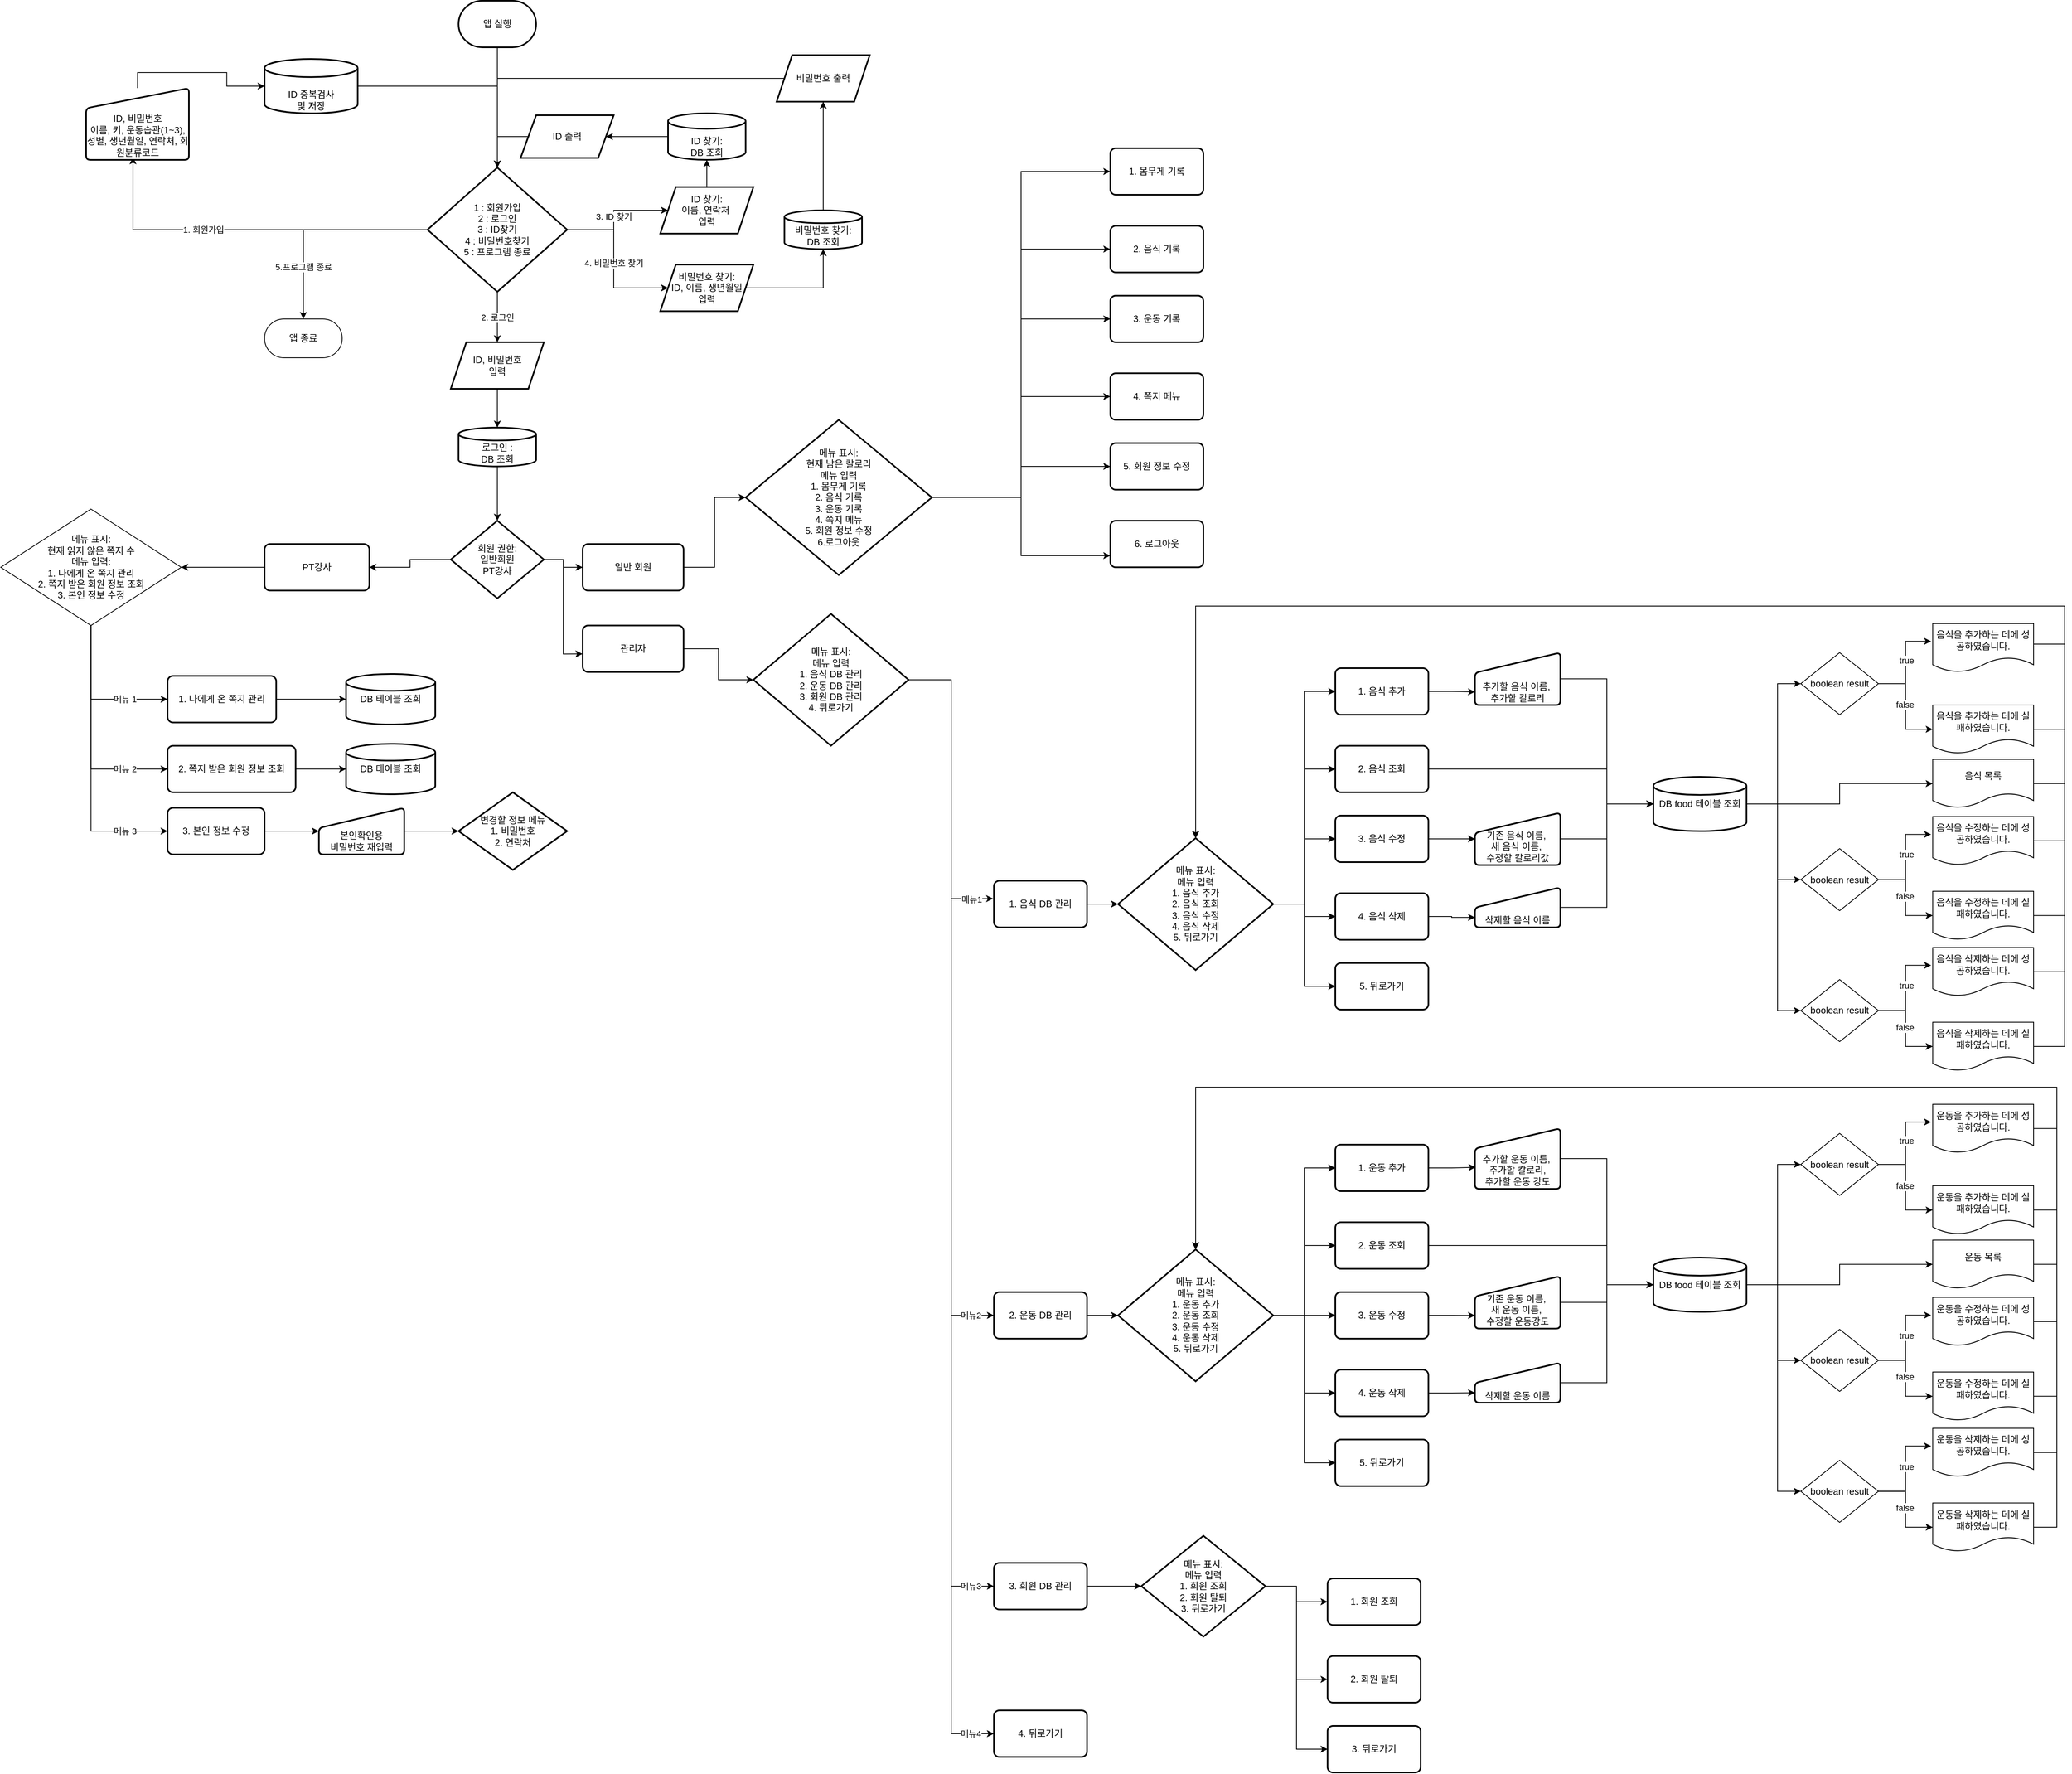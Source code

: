 <mxfile version="24.6.4" type="device">
  <diagram name="페이지-1" id="w-7bJfR7nvVKTc9TRFa_">
    <mxGraphModel dx="3033" dy="2369" grid="1" gridSize="10" guides="1" tooltips="1" connect="1" arrows="1" fold="1" page="1" pageScale="1" pageWidth="827" pageHeight="1169" math="0" shadow="0">
      <root>
        <mxCell id="0" />
        <mxCell id="1" parent="0" />
        <mxCell id="rBv40_DbePplf0dnozrN-10" value="" style="edgeStyle=orthogonalEdgeStyle;rounded=0;orthogonalLoop=1;jettySize=auto;html=1;" parent="1" source="rBv40_DbePplf0dnozrN-1" target="rBv40_DbePplf0dnozrN-2" edge="1">
          <mxGeometry relative="1" as="geometry" />
        </mxCell>
        <mxCell id="rBv40_DbePplf0dnozrN-1" value="앱 실행" style="strokeWidth=2;html=1;shape=mxgraph.flowchart.terminator;whiteSpace=wrap;" parent="1" vertex="1">
          <mxGeometry x="100" y="-80" width="100" height="60" as="geometry" />
        </mxCell>
        <mxCell id="rBv40_DbePplf0dnozrN-6" value="1. 회원가입" style="edgeStyle=orthogonalEdgeStyle;rounded=0;orthogonalLoop=1;jettySize=auto;html=1;entryX=0.456;entryY=0.964;entryDx=0;entryDy=0;entryPerimeter=0;" parent="1" source="rBv40_DbePplf0dnozrN-2" target="WP8uK_1YEPMtT4Iq28Pu-5" edge="1">
          <mxGeometry x="0.224" relative="1" as="geometry">
            <mxPoint x="-60" y="273" as="targetPoint" />
            <mxPoint as="offset" />
          </mxGeometry>
        </mxCell>
        <mxCell id="rBv40_DbePplf0dnozrN-12" value="2. 로그인" style="edgeStyle=orthogonalEdgeStyle;rounded=0;orthogonalLoop=1;jettySize=auto;html=1;exitX=0.5;exitY=1;exitDx=0;exitDy=0;exitPerimeter=0;" parent="1" source="rBv40_DbePplf0dnozrN-2" target="rBv40_DbePplf0dnozrN-11" edge="1">
          <mxGeometry relative="1" as="geometry">
            <mxPoint x="150" y="330" as="sourcePoint" />
          </mxGeometry>
        </mxCell>
        <mxCell id="rBv40_DbePplf0dnozrN-14" value="3. ID 찾기" style="edgeStyle=orthogonalEdgeStyle;rounded=0;orthogonalLoop=1;jettySize=auto;html=1;" parent="1" source="rBv40_DbePplf0dnozrN-2" target="rBv40_DbePplf0dnozrN-13" edge="1">
          <mxGeometry relative="1" as="geometry" />
        </mxCell>
        <mxCell id="rBv40_DbePplf0dnozrN-16" value="4. 비밀번호 찾기" style="edgeStyle=orthogonalEdgeStyle;rounded=0;orthogonalLoop=1;jettySize=auto;html=1;" parent="1" source="rBv40_DbePplf0dnozrN-2" target="rBv40_DbePplf0dnozrN-15" edge="1">
          <mxGeometry relative="1" as="geometry" />
        </mxCell>
        <mxCell id="T2ILWvzKDo8-VVFkXjJo-5" style="edgeStyle=orthogonalEdgeStyle;rounded=0;orthogonalLoop=1;jettySize=auto;html=1;" edge="1" parent="1" source="rBv40_DbePplf0dnozrN-2" target="T2ILWvzKDo8-VVFkXjJo-4">
          <mxGeometry relative="1" as="geometry" />
        </mxCell>
        <mxCell id="T2ILWvzKDo8-VVFkXjJo-6" value="5.프로그램 종료" style="edgeLabel;html=1;align=center;verticalAlign=middle;resizable=0;points=[];" vertex="1" connectable="0" parent="T2ILWvzKDo8-VVFkXjJo-5">
          <mxGeometry x="0.4" relative="1" as="geometry">
            <mxPoint y="15" as="offset" />
          </mxGeometry>
        </mxCell>
        <mxCell id="rBv40_DbePplf0dnozrN-2" value="&lt;div&gt;1 : 회원가입&lt;/div&gt;&lt;div&gt;2 : 로그인&lt;/div&gt;&lt;div&gt;3 : ID찾기&lt;/div&gt;&lt;div&gt;4 : 비밀번호찾기&lt;/div&gt;&lt;div&gt;5 : 프로그램 종료&lt;/div&gt;" style="strokeWidth=2;html=1;shape=mxgraph.flowchart.decision;whiteSpace=wrap;rounded=1;size=26;arcSize=11;verticalAlign=middle;align=center;" parent="1" vertex="1">
          <mxGeometry x="60" y="135" width="180" height="160" as="geometry" />
        </mxCell>
        <mxCell id="rBv40_DbePplf0dnozrN-9" value="" style="edgeStyle=orthogonalEdgeStyle;rounded=0;orthogonalLoop=1;jettySize=auto;html=1;exitX=1;exitY=0.5;exitDx=0;exitDy=0;entryX=0.5;entryY=0;entryDx=0;entryDy=0;entryPerimeter=0;" parent="1" source="rBv40_DbePplf0dnozrN-29" target="rBv40_DbePplf0dnozrN-2" edge="1">
          <mxGeometry relative="1" as="geometry">
            <mxPoint x="-20" y="107.5" as="sourcePoint" />
          </mxGeometry>
        </mxCell>
        <mxCell id="rBv40_DbePplf0dnozrN-39" style="edgeStyle=orthogonalEdgeStyle;rounded=0;orthogonalLoop=1;jettySize=auto;html=1;exitX=0.5;exitY=1;exitDx=0;exitDy=0;entryX=0.5;entryY=0;entryDx=0;entryDy=0;" parent="1" source="rBv40_DbePplf0dnozrN-11" target="rBv40_DbePplf0dnozrN-35" edge="1">
          <mxGeometry relative="1" as="geometry" />
        </mxCell>
        <mxCell id="rBv40_DbePplf0dnozrN-11" value="ID, 비밀번호&lt;div&gt;입력&lt;/div&gt;" style="shape=parallelogram;perimeter=parallelogramPerimeter;whiteSpace=wrap;html=1;fixedSize=1;strokeWidth=2;" parent="1" vertex="1">
          <mxGeometry x="90" y="360" width="120" height="60" as="geometry" />
        </mxCell>
        <mxCell id="rBv40_DbePplf0dnozrN-18" value="" style="edgeStyle=orthogonalEdgeStyle;rounded=0;orthogonalLoop=1;jettySize=auto;html=1;entryX=0.5;entryY=1;entryDx=0;entryDy=0;" parent="1" source="rBv40_DbePplf0dnozrN-13" target="rBv40_DbePplf0dnozrN-25" edge="1">
          <mxGeometry relative="1" as="geometry" />
        </mxCell>
        <mxCell id="rBv40_DbePplf0dnozrN-13" value="ID 찾기:&lt;div&gt;이름, 연락처&amp;nbsp;&lt;/div&gt;&lt;div&gt;입력&lt;/div&gt;" style="shape=parallelogram;perimeter=parallelogramPerimeter;whiteSpace=wrap;html=1;fixedSize=1;strokeWidth=2;" parent="1" vertex="1">
          <mxGeometry x="360" y="160" width="120" height="60" as="geometry" />
        </mxCell>
        <mxCell id="rBv40_DbePplf0dnozrN-21" value="" style="edgeStyle=orthogonalEdgeStyle;rounded=0;orthogonalLoop=1;jettySize=auto;html=1;" parent="1" source="rBv40_DbePplf0dnozrN-24" target="rBv40_DbePplf0dnozrN-20" edge="1">
          <mxGeometry relative="1" as="geometry" />
        </mxCell>
        <mxCell id="rBv40_DbePplf0dnozrN-15" value="비밀번호 찾기:&lt;br&gt;ID, 이름, 생년월일&lt;div&gt;입력&lt;/div&gt;" style="shape=parallelogram;perimeter=parallelogramPerimeter;whiteSpace=wrap;html=1;fixedSize=1;strokeWidth=2;" parent="1" vertex="1">
          <mxGeometry x="360" y="260" width="120" height="60" as="geometry" />
        </mxCell>
        <mxCell id="rBv40_DbePplf0dnozrN-17" value="ID 출력" style="shape=parallelogram;perimeter=parallelogramPerimeter;whiteSpace=wrap;html=1;fixedSize=1;strokeWidth=2;" parent="1" vertex="1">
          <mxGeometry x="180" y="67.5" width="120" height="55" as="geometry" />
        </mxCell>
        <mxCell id="rBv40_DbePplf0dnozrN-20" value="비밀번호 출력" style="shape=parallelogram;perimeter=parallelogramPerimeter;whiteSpace=wrap;html=1;fixedSize=1;strokeWidth=2;" parent="1" vertex="1">
          <mxGeometry x="510" y="-10" width="120" height="60" as="geometry" />
        </mxCell>
        <mxCell id="rBv40_DbePplf0dnozrN-22" style="edgeStyle=orthogonalEdgeStyle;rounded=0;orthogonalLoop=1;jettySize=auto;html=1;exitX=0;exitY=0.5;exitDx=0;exitDy=0;entryX=0.5;entryY=0;entryDx=0;entryDy=0;entryPerimeter=0;" parent="1" source="rBv40_DbePplf0dnozrN-20" target="rBv40_DbePplf0dnozrN-2" edge="1">
          <mxGeometry relative="1" as="geometry" />
        </mxCell>
        <mxCell id="rBv40_DbePplf0dnozrN-23" value="" style="edgeStyle=orthogonalEdgeStyle;rounded=0;orthogonalLoop=1;jettySize=auto;html=1;" parent="1" source="rBv40_DbePplf0dnozrN-15" target="rBv40_DbePplf0dnozrN-24" edge="1">
          <mxGeometry relative="1" as="geometry">
            <mxPoint x="450" y="330" as="sourcePoint" />
            <mxPoint x="550" y="80" as="targetPoint" />
          </mxGeometry>
        </mxCell>
        <mxCell id="rBv40_DbePplf0dnozrN-24" value="&lt;div&gt;비밀번호 찾기:&lt;/div&gt;DB 조회" style="rounded=1;whiteSpace=wrap;html=1;absoluteArcSize=1;arcSize=14;strokeWidth=2;shape=mxgraph.flowchart.database;verticalAlign=bottom;" parent="1" vertex="1">
          <mxGeometry x="520" y="190" width="100" height="50" as="geometry" />
        </mxCell>
        <mxCell id="rBv40_DbePplf0dnozrN-27" style="edgeStyle=orthogonalEdgeStyle;rounded=0;orthogonalLoop=1;jettySize=auto;html=1;exitX=0;exitY=0.5;exitDx=0;exitDy=0;entryX=1;entryY=0.5;entryDx=0;entryDy=0;" parent="1" source="rBv40_DbePplf0dnozrN-25" target="rBv40_DbePplf0dnozrN-17" edge="1">
          <mxGeometry relative="1" as="geometry" />
        </mxCell>
        <mxCell id="rBv40_DbePplf0dnozrN-25" value="&lt;div&gt;ID 찾기:&lt;/div&gt;DB 조회" style="rounded=1;whiteSpace=wrap;html=1;absoluteArcSize=1;arcSize=14;strokeWidth=2;shape=mxgraph.flowchart.database;verticalAlign=bottom;horizontal=1;" parent="1" vertex="1">
          <mxGeometry x="370" y="65" width="100" height="60" as="geometry" />
        </mxCell>
        <mxCell id="rBv40_DbePplf0dnozrN-29" value="&lt;div&gt;ID&amp;nbsp;&lt;span style=&quot;background-color: initial;&quot;&gt;중복검사&lt;/span&gt;&lt;/div&gt;&lt;div&gt;&lt;span style=&quot;background-color: initial;&quot;&gt;및&amp;nbsp;&lt;/span&gt;&lt;span style=&quot;background-color: initial;&quot;&gt;저장&lt;/span&gt;&lt;/div&gt;" style="rounded=1;whiteSpace=wrap;html=1;absoluteArcSize=1;arcSize=14;strokeWidth=2;shape=mxgraph.flowchart.database;verticalAlign=bottom;" parent="1" vertex="1">
          <mxGeometry x="-150" y="-5" width="120" height="70" as="geometry" />
        </mxCell>
        <mxCell id="rBv40_DbePplf0dnozrN-32" style="edgeStyle=orthogonalEdgeStyle;rounded=0;orthogonalLoop=1;jettySize=auto;html=1;entryX=0.5;entryY=0;entryDx=0;entryDy=0;entryPerimeter=0;exitX=0;exitY=0.5;exitDx=0;exitDy=0;" parent="1" source="rBv40_DbePplf0dnozrN-17" target="rBv40_DbePplf0dnozrN-2" edge="1">
          <mxGeometry relative="1" as="geometry">
            <Array as="points">
              <mxPoint x="150" y="95" />
            </Array>
          </mxGeometry>
        </mxCell>
        <mxCell id="rBv40_DbePplf0dnozrN-41" value="" style="edgeStyle=orthogonalEdgeStyle;rounded=0;orthogonalLoop=1;jettySize=auto;html=1;" parent="1" source="rBv40_DbePplf0dnozrN-35" target="rBv40_DbePplf0dnozrN-40" edge="1">
          <mxGeometry relative="1" as="geometry" />
        </mxCell>
        <mxCell id="rBv40_DbePplf0dnozrN-35" value="로그인 :&lt;div&gt;DB 조회&lt;/div&gt;" style="rounded=1;whiteSpace=wrap;html=1;absoluteArcSize=1;arcSize=14;strokeWidth=2;shape=mxgraph.flowchart.database;verticalAlign=bottom;" parent="1" vertex="1">
          <mxGeometry x="100" y="470" width="100" height="50" as="geometry" />
        </mxCell>
        <mxCell id="WP8uK_1YEPMtT4Iq28Pu-3" style="edgeStyle=orthogonalEdgeStyle;rounded=0;orthogonalLoop=1;jettySize=auto;html=1;exitX=1;exitY=0.5;exitDx=0;exitDy=0;exitPerimeter=0;" parent="1" source="rBv40_DbePplf0dnozrN-40" target="WP8uK_1YEPMtT4Iq28Pu-1" edge="1">
          <mxGeometry relative="1" as="geometry" />
        </mxCell>
        <mxCell id="WP8uK_1YEPMtT4Iq28Pu-4" style="edgeStyle=orthogonalEdgeStyle;rounded=0;orthogonalLoop=1;jettySize=auto;html=1;exitX=0;exitY=0.5;exitDx=0;exitDy=0;exitPerimeter=0;entryX=0;entryY=0.5;entryDx=0;entryDy=0;" parent="1" source="rBv40_DbePplf0dnozrN-40" target="WP8uK_1YEPMtT4Iq28Pu-2" edge="1">
          <mxGeometry relative="1" as="geometry" />
        </mxCell>
        <mxCell id="rBv40_DbePplf0dnozrN-40" value="회원 권한:&lt;div&gt;일반회원&lt;/div&gt;&lt;div&gt;PT강사&lt;/div&gt;" style="strokeWidth=2;html=1;shape=mxgraph.flowchart.decision;whiteSpace=wrap;" parent="1" vertex="1">
          <mxGeometry x="90" y="590" width="120" height="100" as="geometry" />
        </mxCell>
        <mxCell id="WP8uK_1YEPMtT4Iq28Pu-22" style="edgeStyle=orthogonalEdgeStyle;rounded=0;orthogonalLoop=1;jettySize=auto;html=1;entryX=0;entryY=0.5;entryDx=0;entryDy=0;" parent="1" source="WP8uK_1YEPMtT4Iq28Pu-1" target="WP8uK_1YEPMtT4Iq28Pu-21" edge="1">
          <mxGeometry relative="1" as="geometry" />
        </mxCell>
        <mxCell id="WP8uK_1YEPMtT4Iq28Pu-1" value="일반 회원" style="rounded=1;whiteSpace=wrap;html=1;absoluteArcSize=1;arcSize=14;strokeWidth=2;" parent="1" vertex="1">
          <mxGeometry x="260" y="620" width="130" height="60" as="geometry" />
        </mxCell>
        <mxCell id="WP8uK_1YEPMtT4Iq28Pu-24" value="" style="edgeStyle=orthogonalEdgeStyle;rounded=0;orthogonalLoop=1;jettySize=auto;html=1;" parent="1" source="WP8uK_1YEPMtT4Iq28Pu-2" target="WP8uK_1YEPMtT4Iq28Pu-23" edge="1">
          <mxGeometry relative="1" as="geometry" />
        </mxCell>
        <mxCell id="WP8uK_1YEPMtT4Iq28Pu-2" value="PT강사" style="rounded=1;whiteSpace=wrap;html=1;direction=west;absoluteArcSize=1;arcSize=14;strokeWidth=2;" parent="1" vertex="1">
          <mxGeometry x="-150" y="620" width="135" height="60" as="geometry" />
        </mxCell>
        <mxCell id="WP8uK_1YEPMtT4Iq28Pu-5" value="ID, 비밀번호&lt;div&gt;이름,&amp;nbsp;&lt;span style=&quot;background-color: initial;&quot;&gt;키,&amp;nbsp;&lt;/span&gt;&lt;span style=&quot;background-color: initial;&quot;&gt;운동습관(1~3), 성별, 생년월일, 연락처, 회원분류코드&lt;/span&gt;&lt;/div&gt;" style="html=1;strokeWidth=2;shape=manualInput;whiteSpace=wrap;rounded=1;size=26;arcSize=11;verticalAlign=bottom;" parent="1" vertex="1">
          <mxGeometry x="-380" y="32.5" width="132.5" height="92.5" as="geometry" />
        </mxCell>
        <mxCell id="WP8uK_1YEPMtT4Iq28Pu-14" style="edgeStyle=orthogonalEdgeStyle;rounded=0;orthogonalLoop=1;jettySize=auto;html=1;exitX=0.5;exitY=0;exitDx=0;exitDy=0;entryX=0;entryY=0.5;entryDx=0;entryDy=0;entryPerimeter=0;" parent="1" source="WP8uK_1YEPMtT4Iq28Pu-5" target="rBv40_DbePplf0dnozrN-29" edge="1">
          <mxGeometry relative="1" as="geometry" />
        </mxCell>
        <mxCell id="WP8uK_1YEPMtT4Iq28Pu-33" style="edgeStyle=orthogonalEdgeStyle;rounded=0;orthogonalLoop=1;jettySize=auto;html=1;entryX=0;entryY=0.5;entryDx=0;entryDy=0;" parent="1" source="WP8uK_1YEPMtT4Iq28Pu-21" target="WP8uK_1YEPMtT4Iq28Pu-29" edge="1">
          <mxGeometry relative="1" as="geometry" />
        </mxCell>
        <mxCell id="WP8uK_1YEPMtT4Iq28Pu-34" style="edgeStyle=orthogonalEdgeStyle;rounded=0;orthogonalLoop=1;jettySize=auto;html=1;entryX=0;entryY=0.5;entryDx=0;entryDy=0;" parent="1" source="WP8uK_1YEPMtT4Iq28Pu-21" target="WP8uK_1YEPMtT4Iq28Pu-30" edge="1">
          <mxGeometry relative="1" as="geometry" />
        </mxCell>
        <mxCell id="WP8uK_1YEPMtT4Iq28Pu-35" style="edgeStyle=orthogonalEdgeStyle;rounded=0;orthogonalLoop=1;jettySize=auto;html=1;entryX=0;entryY=0.5;entryDx=0;entryDy=0;" parent="1" source="WP8uK_1YEPMtT4Iq28Pu-21" target="WP8uK_1YEPMtT4Iq28Pu-31" edge="1">
          <mxGeometry relative="1" as="geometry" />
        </mxCell>
        <mxCell id="WP8uK_1YEPMtT4Iq28Pu-36" style="edgeStyle=orthogonalEdgeStyle;rounded=0;orthogonalLoop=1;jettySize=auto;html=1;entryX=0;entryY=0.5;entryDx=0;entryDy=0;" parent="1" source="WP8uK_1YEPMtT4Iq28Pu-21" target="WP8uK_1YEPMtT4Iq28Pu-32" edge="1">
          <mxGeometry relative="1" as="geometry" />
        </mxCell>
        <mxCell id="WP8uK_1YEPMtT4Iq28Pu-38" style="edgeStyle=orthogonalEdgeStyle;rounded=0;orthogonalLoop=1;jettySize=auto;html=1;entryX=0;entryY=0.5;entryDx=0;entryDy=0;" parent="1" source="WP8uK_1YEPMtT4Iq28Pu-21" target="WP8uK_1YEPMtT4Iq28Pu-37" edge="1">
          <mxGeometry relative="1" as="geometry" />
        </mxCell>
        <mxCell id="T2ILWvzKDo8-VVFkXjJo-25" style="edgeStyle=orthogonalEdgeStyle;rounded=0;orthogonalLoop=1;jettySize=auto;html=1;exitX=1;exitY=0.5;exitDx=0;exitDy=0;exitPerimeter=0;entryX=0;entryY=0.75;entryDx=0;entryDy=0;" edge="1" parent="1" source="WP8uK_1YEPMtT4Iq28Pu-21" target="T2ILWvzKDo8-VVFkXjJo-24">
          <mxGeometry relative="1" as="geometry" />
        </mxCell>
        <mxCell id="WP8uK_1YEPMtT4Iq28Pu-21" value="&lt;div&gt;메뉴 표시:&lt;/div&gt;&lt;div&gt;현재 남은 칼로리&lt;/div&gt;메뉴 입력&lt;div&gt;1. 몸무게 기록&lt;/div&gt;&lt;div&gt;2. 음식 기록&lt;/div&gt;&lt;div&gt;3. 운동 기록&lt;/div&gt;&lt;div&gt;4. 쪽지 메뉴&lt;/div&gt;&lt;div&gt;5. 회원 정보 수정&lt;/div&gt;&lt;div&gt;6.로그아웃&lt;/div&gt;" style="whiteSpace=wrap;html=1;strokeWidth=2;shape=mxgraph.flowchart.decision;" parent="1" vertex="1">
          <mxGeometry x="470" y="460" width="240" height="200" as="geometry" />
        </mxCell>
        <mxCell id="WP8uK_1YEPMtT4Iq28Pu-42" value="메뉴 1" style="edgeStyle=orthogonalEdgeStyle;rounded=0;orthogonalLoop=1;jettySize=auto;html=1;entryX=0;entryY=0.5;entryDx=0;entryDy=0;" parent="1" source="WP8uK_1YEPMtT4Iq28Pu-23" target="WP8uK_1YEPMtT4Iq28Pu-39" edge="1">
          <mxGeometry x="0.432" relative="1" as="geometry">
            <mxPoint as="offset" />
          </mxGeometry>
        </mxCell>
        <mxCell id="WP8uK_1YEPMtT4Iq28Pu-43" value="메뉴 3" style="edgeStyle=orthogonalEdgeStyle;rounded=0;orthogonalLoop=1;jettySize=auto;html=1;entryX=0;entryY=0.5;entryDx=0;entryDy=0;" parent="1" source="WP8uK_1YEPMtT4Iq28Pu-23" target="WP8uK_1YEPMtT4Iq28Pu-40" edge="1">
          <mxGeometry x="0.698" relative="1" as="geometry">
            <mxPoint as="offset" />
          </mxGeometry>
        </mxCell>
        <mxCell id="WP8uK_1YEPMtT4Iq28Pu-44" value="메뉴 2" style="edgeStyle=orthogonalEdgeStyle;rounded=0;orthogonalLoop=1;jettySize=auto;html=1;entryX=0;entryY=0.5;entryDx=0;entryDy=0;" parent="1" source="WP8uK_1YEPMtT4Iq28Pu-23" target="WP8uK_1YEPMtT4Iq28Pu-41" edge="1">
          <mxGeometry x="0.612" relative="1" as="geometry">
            <mxPoint as="offset" />
          </mxGeometry>
        </mxCell>
        <mxCell id="WP8uK_1YEPMtT4Iq28Pu-23" value="메뉴 표시:&lt;div&gt;현재 읽지 않은 쪽지 수&lt;/div&gt;&lt;div&gt;메뉴 입력:&lt;/div&gt;&lt;div&gt;1. 나에게 온 쪽지 관리&lt;/div&gt;&lt;div&gt;2. 쪽지 받은 회원 정보 조회&lt;/div&gt;&lt;div&gt;3. 본인 정보 수정&lt;/div&gt;" style="whiteSpace=wrap;html=1;rounded=0;shape=rhombus;perimeter=rhombusPerimeter;" parent="1" vertex="1">
          <mxGeometry x="-490" y="575" width="232.5" height="150" as="geometry" />
        </mxCell>
        <mxCell id="WP8uK_1YEPMtT4Iq28Pu-29" value="1. 몸무게 기록" style="rounded=1;whiteSpace=wrap;html=1;absoluteArcSize=1;arcSize=14;strokeWidth=2;" parent="1" vertex="1">
          <mxGeometry x="940" y="110" width="120" height="60" as="geometry" />
        </mxCell>
        <mxCell id="WP8uK_1YEPMtT4Iq28Pu-30" value="2. 음식 기록" style="rounded=1;whiteSpace=wrap;html=1;absoluteArcSize=1;arcSize=14;strokeWidth=2;" parent="1" vertex="1">
          <mxGeometry x="940" y="210" width="120" height="60" as="geometry" />
        </mxCell>
        <mxCell id="WP8uK_1YEPMtT4Iq28Pu-31" value="3. 운동 기록" style="rounded=1;whiteSpace=wrap;html=1;absoluteArcSize=1;arcSize=14;strokeWidth=2;" parent="1" vertex="1">
          <mxGeometry x="940" y="300" width="120" height="60" as="geometry" />
        </mxCell>
        <mxCell id="WP8uK_1YEPMtT4Iq28Pu-32" value="4. 쪽지 메뉴" style="rounded=1;whiteSpace=wrap;html=1;absoluteArcSize=1;arcSize=14;strokeWidth=2;" parent="1" vertex="1">
          <mxGeometry x="940" y="400" width="120" height="60" as="geometry" />
        </mxCell>
        <mxCell id="WP8uK_1YEPMtT4Iq28Pu-37" value="5. 회원 정보 수정" style="rounded=1;whiteSpace=wrap;html=1;absoluteArcSize=1;arcSize=14;strokeWidth=2;" parent="1" vertex="1">
          <mxGeometry x="940" y="490" width="120" height="60" as="geometry" />
        </mxCell>
        <mxCell id="xza1wipvMu-xcJCYFXXS-4" value="" style="edgeStyle=orthogonalEdgeStyle;rounded=0;orthogonalLoop=1;jettySize=auto;html=1;" parent="1" source="WP8uK_1YEPMtT4Iq28Pu-39" target="xza1wipvMu-xcJCYFXXS-3" edge="1">
          <mxGeometry relative="1" as="geometry" />
        </mxCell>
        <mxCell id="WP8uK_1YEPMtT4Iq28Pu-39" value="1. 나에게 온 쪽지 관리" style="rounded=1;whiteSpace=wrap;html=1;absoluteArcSize=1;arcSize=14;strokeWidth=2;" parent="1" vertex="1">
          <mxGeometry x="-275" y="790" width="140" height="60" as="geometry" />
        </mxCell>
        <mxCell id="xza1wipvMu-xcJCYFXXS-8" value="" style="edgeStyle=orthogonalEdgeStyle;rounded=0;orthogonalLoop=1;jettySize=auto;html=1;" parent="1" source="WP8uK_1YEPMtT4Iq28Pu-40" target="xza1wipvMu-xcJCYFXXS-7" edge="1">
          <mxGeometry relative="1" as="geometry" />
        </mxCell>
        <mxCell id="WP8uK_1YEPMtT4Iq28Pu-40" value="3. 본인 정보 수정" style="rounded=1;whiteSpace=wrap;html=1;absoluteArcSize=1;arcSize=14;strokeWidth=2;" parent="1" vertex="1">
          <mxGeometry x="-275" y="960" width="125" height="60" as="geometry" />
        </mxCell>
        <mxCell id="xza1wipvMu-xcJCYFXXS-6" value="" style="edgeStyle=orthogonalEdgeStyle;rounded=0;orthogonalLoop=1;jettySize=auto;html=1;" parent="1" source="WP8uK_1YEPMtT4Iq28Pu-41" target="xza1wipvMu-xcJCYFXXS-5" edge="1">
          <mxGeometry relative="1" as="geometry" />
        </mxCell>
        <mxCell id="WP8uK_1YEPMtT4Iq28Pu-41" value="2. 쪽지 받은 회원 정보 조회" style="rounded=1;whiteSpace=wrap;html=1;absoluteArcSize=1;arcSize=14;strokeWidth=2;" parent="1" vertex="1">
          <mxGeometry x="-275" y="880" width="165" height="60" as="geometry" />
        </mxCell>
        <mxCell id="xza1wipvMu-xcJCYFXXS-3" value="DB 테이블 조회" style="strokeWidth=2;html=1;shape=mxgraph.flowchart.database;whiteSpace=wrap;" parent="1" vertex="1">
          <mxGeometry x="-45" y="787.5" width="115" height="65" as="geometry" />
        </mxCell>
        <mxCell id="xza1wipvMu-xcJCYFXXS-5" value="DB 테이블 조회" style="strokeWidth=2;html=1;shape=mxgraph.flowchart.database;whiteSpace=wrap;" parent="1" vertex="1">
          <mxGeometry x="-45" y="877.5" width="115" height="65" as="geometry" />
        </mxCell>
        <mxCell id="xza1wipvMu-xcJCYFXXS-10" value="" style="edgeStyle=orthogonalEdgeStyle;rounded=0;orthogonalLoop=1;jettySize=auto;html=1;" parent="1" source="xza1wipvMu-xcJCYFXXS-7" target="xza1wipvMu-xcJCYFXXS-9" edge="1">
          <mxGeometry relative="1" as="geometry" />
        </mxCell>
        <mxCell id="xza1wipvMu-xcJCYFXXS-7" value="본인확인용&lt;div&gt;비밀번호 재입력&lt;/div&gt;" style="html=1;strokeWidth=2;shape=manualInput;whiteSpace=wrap;rounded=1;size=26;arcSize=11;verticalAlign=bottom;" parent="1" vertex="1">
          <mxGeometry x="-80" y="960" width="110" height="60" as="geometry" />
        </mxCell>
        <mxCell id="xza1wipvMu-xcJCYFXXS-9" value="&lt;div&gt;변경할 정보 메뉴&lt;/div&gt;1. 비밀번호&lt;div&gt;2. 연락처&lt;/div&gt;" style="strokeWidth=2;html=1;shape=mxgraph.flowchart.decision;whiteSpace=wrap;" parent="1" vertex="1">
          <mxGeometry x="100" y="940" width="140" height="100" as="geometry" />
        </mxCell>
        <mxCell id="T2ILWvzKDo8-VVFkXjJo-10" style="edgeStyle=orthogonalEdgeStyle;rounded=0;orthogonalLoop=1;jettySize=auto;html=1;exitX=1;exitY=0.5;exitDx=0;exitDy=0;" edge="1" parent="1" source="xza1wipvMu-xcJCYFXXS-11" target="T2ILWvzKDo8-VVFkXjJo-9">
          <mxGeometry relative="1" as="geometry" />
        </mxCell>
        <mxCell id="xza1wipvMu-xcJCYFXXS-11" value="관리자" style="rounded=1;whiteSpace=wrap;html=1;absoluteArcSize=1;arcSize=14;strokeWidth=2;" parent="1" vertex="1">
          <mxGeometry x="260" y="725" width="130" height="60" as="geometry" />
        </mxCell>
        <mxCell id="xza1wipvMu-xcJCYFXXS-12" style="edgeStyle=orthogonalEdgeStyle;rounded=0;orthogonalLoop=1;jettySize=auto;html=1;entryX=-0.002;entryY=0.611;entryDx=0;entryDy=0;entryPerimeter=0;" parent="1" source="rBv40_DbePplf0dnozrN-40" target="xza1wipvMu-xcJCYFXXS-11" edge="1">
          <mxGeometry relative="1" as="geometry" />
        </mxCell>
        <mxCell id="T2ILWvzKDo8-VVFkXjJo-4" value="앱 종료" style="rounded=1;whiteSpace=wrap;html=1;arcSize=50;" vertex="1" parent="1">
          <mxGeometry x="-150" y="330" width="100" height="50" as="geometry" />
        </mxCell>
        <mxCell id="T2ILWvzKDo8-VVFkXjJo-17" style="edgeStyle=orthogonalEdgeStyle;rounded=0;orthogonalLoop=1;jettySize=auto;html=1;exitX=1;exitY=0.5;exitDx=0;exitDy=0;exitPerimeter=0;entryX=0;entryY=0.5;entryDx=0;entryDy=0;" edge="1" parent="1" source="T2ILWvzKDo8-VVFkXjJo-9" target="T2ILWvzKDo8-VVFkXjJo-12">
          <mxGeometry relative="1" as="geometry" />
        </mxCell>
        <mxCell id="T2ILWvzKDo8-VVFkXjJo-21" value="메뉴2" style="edgeLabel;html=1;align=center;verticalAlign=middle;resizable=0;points=[];" vertex="1" connectable="0" parent="T2ILWvzKDo8-VVFkXjJo-17">
          <mxGeometry x="0.724" y="2" relative="1" as="geometry">
            <mxPoint x="23" y="73" as="offset" />
          </mxGeometry>
        </mxCell>
        <mxCell id="T2ILWvzKDo8-VVFkXjJo-18" style="edgeStyle=orthogonalEdgeStyle;rounded=0;orthogonalLoop=1;jettySize=auto;html=1;exitX=1;exitY=0.5;exitDx=0;exitDy=0;exitPerimeter=0;entryX=0;entryY=0.5;entryDx=0;entryDy=0;" edge="1" parent="1" source="T2ILWvzKDo8-VVFkXjJo-9" target="T2ILWvzKDo8-VVFkXjJo-13">
          <mxGeometry relative="1" as="geometry" />
        </mxCell>
        <mxCell id="T2ILWvzKDo8-VVFkXjJo-22" value="메뉴3" style="edgeLabel;html=1;align=center;verticalAlign=middle;resizable=0;points=[];" vertex="1" connectable="0" parent="T2ILWvzKDo8-VVFkXjJo-18">
          <mxGeometry x="0.763" y="2" relative="1" as="geometry">
            <mxPoint x="23" y="96" as="offset" />
          </mxGeometry>
        </mxCell>
        <mxCell id="T2ILWvzKDo8-VVFkXjJo-19" style="edgeStyle=orthogonalEdgeStyle;rounded=0;orthogonalLoop=1;jettySize=auto;html=1;exitX=1;exitY=0.5;exitDx=0;exitDy=0;exitPerimeter=0;entryX=0;entryY=0.5;entryDx=0;entryDy=0;" edge="1" parent="1" source="T2ILWvzKDo8-VVFkXjJo-9" target="T2ILWvzKDo8-VVFkXjJo-14">
          <mxGeometry relative="1" as="geometry" />
        </mxCell>
        <mxCell id="T2ILWvzKDo8-VVFkXjJo-23" value="메뉴4" style="edgeLabel;html=1;align=center;verticalAlign=middle;resizable=0;points=[];" vertex="1" connectable="0" parent="T2ILWvzKDo8-VVFkXjJo-19">
          <mxGeometry x="0.818" y="1" relative="1" as="geometry">
            <mxPoint x="24" y="78" as="offset" />
          </mxGeometry>
        </mxCell>
        <mxCell id="T2ILWvzKDo8-VVFkXjJo-9" value="&lt;div&gt;메뉴 표시:&lt;br&gt;&lt;/div&gt;메뉴 입력&lt;div&gt;1. 음식 DB 관리&lt;/div&gt;&lt;div&gt;2. 운동 DB 관리&lt;/div&gt;&lt;div&gt;3. 회원 DB 관리&lt;/div&gt;&lt;div&gt;4. 뒤로가기&lt;/div&gt;" style="whiteSpace=wrap;html=1;strokeWidth=2;shape=mxgraph.flowchart.decision;" vertex="1" parent="1">
          <mxGeometry x="480" y="710" width="200" height="170" as="geometry" />
        </mxCell>
        <mxCell id="T2ILWvzKDo8-VVFkXjJo-11" value="1. 음식 DB 관리" style="rounded=1;whiteSpace=wrap;html=1;absoluteArcSize=1;arcSize=14;strokeWidth=2;" vertex="1" parent="1">
          <mxGeometry x="790" y="1054" width="120" height="60" as="geometry" />
        </mxCell>
        <mxCell id="T2ILWvzKDo8-VVFkXjJo-12" value="2. 운동 DB 관리" style="rounded=1;whiteSpace=wrap;html=1;absoluteArcSize=1;arcSize=14;strokeWidth=2;" vertex="1" parent="1">
          <mxGeometry x="790" y="1584" width="120" height="60" as="geometry" />
        </mxCell>
        <mxCell id="T2ILWvzKDo8-VVFkXjJo-13" value="3. 회원 DB 관리" style="rounded=1;whiteSpace=wrap;html=1;absoluteArcSize=1;arcSize=14;strokeWidth=2;" vertex="1" parent="1">
          <mxGeometry x="790" y="1933" width="120" height="60" as="geometry" />
        </mxCell>
        <mxCell id="T2ILWvzKDo8-VVFkXjJo-14" value="4. 뒤로가기" style="rounded=1;whiteSpace=wrap;html=1;absoluteArcSize=1;arcSize=14;strokeWidth=2;" vertex="1" parent="1">
          <mxGeometry x="790" y="2123" width="120" height="60" as="geometry" />
        </mxCell>
        <mxCell id="T2ILWvzKDo8-VVFkXjJo-16" style="edgeStyle=orthogonalEdgeStyle;rounded=0;orthogonalLoop=1;jettySize=auto;html=1;entryX=-0.008;entryY=0.383;entryDx=0;entryDy=0;entryPerimeter=0;" edge="1" parent="1" source="T2ILWvzKDo8-VVFkXjJo-9" target="T2ILWvzKDo8-VVFkXjJo-11">
          <mxGeometry relative="1" as="geometry" />
        </mxCell>
        <mxCell id="T2ILWvzKDo8-VVFkXjJo-43" value="메뉴1" style="edgeLabel;html=1;align=center;verticalAlign=middle;resizable=0;points=[];" vertex="1" connectable="0" parent="T2ILWvzKDo8-VVFkXjJo-16">
          <mxGeometry x="0.736" y="-1" relative="1" as="geometry">
            <mxPoint x="23" as="offset" />
          </mxGeometry>
        </mxCell>
        <mxCell id="T2ILWvzKDo8-VVFkXjJo-24" value="6. 로그아웃" style="rounded=1;whiteSpace=wrap;html=1;absoluteArcSize=1;arcSize=14;strokeWidth=2;" vertex="1" parent="1">
          <mxGeometry x="940" y="590" width="120" height="60" as="geometry" />
        </mxCell>
        <mxCell id="T2ILWvzKDo8-VVFkXjJo-56" style="edgeStyle=orthogonalEdgeStyle;rounded=0;orthogonalLoop=1;jettySize=auto;html=1;exitX=1;exitY=0.5;exitDx=0;exitDy=0;exitPerimeter=0;entryX=0;entryY=0.5;entryDx=0;entryDy=0;" edge="1" parent="1" source="T2ILWvzKDo8-VVFkXjJo-27" target="T2ILWvzKDo8-VVFkXjJo-33">
          <mxGeometry relative="1" as="geometry" />
        </mxCell>
        <mxCell id="T2ILWvzKDo8-VVFkXjJo-57" style="edgeStyle=orthogonalEdgeStyle;rounded=0;orthogonalLoop=1;jettySize=auto;html=1;exitX=1;exitY=0.5;exitDx=0;exitDy=0;exitPerimeter=0;entryX=0;entryY=0.5;entryDx=0;entryDy=0;" edge="1" parent="1" source="T2ILWvzKDo8-VVFkXjJo-27" target="T2ILWvzKDo8-VVFkXjJo-34">
          <mxGeometry relative="1" as="geometry" />
        </mxCell>
        <mxCell id="T2ILWvzKDo8-VVFkXjJo-58" style="edgeStyle=orthogonalEdgeStyle;rounded=0;orthogonalLoop=1;jettySize=auto;html=1;exitX=1;exitY=0.5;exitDx=0;exitDy=0;exitPerimeter=0;entryX=0;entryY=0.5;entryDx=0;entryDy=0;" edge="1" parent="1" source="T2ILWvzKDo8-VVFkXjJo-27" target="T2ILWvzKDo8-VVFkXjJo-35">
          <mxGeometry relative="1" as="geometry" />
        </mxCell>
        <mxCell id="T2ILWvzKDo8-VVFkXjJo-59" style="edgeStyle=orthogonalEdgeStyle;rounded=0;orthogonalLoop=1;jettySize=auto;html=1;exitX=1;exitY=0.5;exitDx=0;exitDy=0;exitPerimeter=0;entryX=0;entryY=0.5;entryDx=0;entryDy=0;" edge="1" parent="1" source="T2ILWvzKDo8-VVFkXjJo-27" target="T2ILWvzKDo8-VVFkXjJo-36">
          <mxGeometry relative="1" as="geometry" />
        </mxCell>
        <mxCell id="T2ILWvzKDo8-VVFkXjJo-60" style="edgeStyle=orthogonalEdgeStyle;rounded=0;orthogonalLoop=1;jettySize=auto;html=1;exitX=1;exitY=0.5;exitDx=0;exitDy=0;exitPerimeter=0;entryX=0;entryY=0.5;entryDx=0;entryDy=0;" edge="1" parent="1" source="T2ILWvzKDo8-VVFkXjJo-27" target="T2ILWvzKDo8-VVFkXjJo-37">
          <mxGeometry relative="1" as="geometry" />
        </mxCell>
        <mxCell id="T2ILWvzKDo8-VVFkXjJo-27" value="&lt;div&gt;메뉴 표시:&lt;br&gt;&lt;/div&gt;메뉴 입력&lt;div&gt;1. 음식 추가&lt;/div&gt;&lt;div&gt;2. 음식 조회&lt;/div&gt;&lt;div&gt;3. 음식 수정&lt;/div&gt;&lt;div&gt;4. 음식 삭제&lt;/div&gt;&lt;div&gt;5. 뒤로가기&lt;/div&gt;" style="whiteSpace=wrap;html=1;strokeWidth=2;shape=mxgraph.flowchart.decision;" vertex="1" parent="1">
          <mxGeometry x="950" y="999" width="200" height="170" as="geometry" />
        </mxCell>
        <mxCell id="T2ILWvzKDo8-VVFkXjJo-28" style="edgeStyle=orthogonalEdgeStyle;rounded=0;orthogonalLoop=1;jettySize=auto;html=1;exitX=1;exitY=0.5;exitDx=0;exitDy=0;entryX=0;entryY=0.5;entryDx=0;entryDy=0;entryPerimeter=0;" edge="1" parent="1" source="T2ILWvzKDo8-VVFkXjJo-11" target="T2ILWvzKDo8-VVFkXjJo-27">
          <mxGeometry relative="1" as="geometry" />
        </mxCell>
        <mxCell id="T2ILWvzKDo8-VVFkXjJo-50" style="edgeStyle=orthogonalEdgeStyle;rounded=0;orthogonalLoop=1;jettySize=auto;html=1;exitX=1;exitY=0.5;exitDx=0;exitDy=0;exitPerimeter=0;entryX=0;entryY=0.5;entryDx=0;entryDy=0;" edge="1" parent="1" source="T2ILWvzKDo8-VVFkXjJo-29" target="T2ILWvzKDo8-VVFkXjJo-38">
          <mxGeometry relative="1" as="geometry" />
        </mxCell>
        <mxCell id="T2ILWvzKDo8-VVFkXjJo-51" style="edgeStyle=orthogonalEdgeStyle;rounded=0;orthogonalLoop=1;jettySize=auto;html=1;exitX=1;exitY=0.5;exitDx=0;exitDy=0;exitPerimeter=0;entryX=0;entryY=0.5;entryDx=0;entryDy=0;" edge="1" parent="1" source="T2ILWvzKDo8-VVFkXjJo-29" target="T2ILWvzKDo8-VVFkXjJo-39">
          <mxGeometry relative="1" as="geometry" />
        </mxCell>
        <mxCell id="T2ILWvzKDo8-VVFkXjJo-52" style="edgeStyle=orthogonalEdgeStyle;rounded=0;orthogonalLoop=1;jettySize=auto;html=1;exitX=1;exitY=0.5;exitDx=0;exitDy=0;exitPerimeter=0;entryX=0;entryY=0.5;entryDx=0;entryDy=0;" edge="1" parent="1" source="T2ILWvzKDo8-VVFkXjJo-29" target="T2ILWvzKDo8-VVFkXjJo-40">
          <mxGeometry relative="1" as="geometry" />
        </mxCell>
        <mxCell id="T2ILWvzKDo8-VVFkXjJo-54" style="edgeStyle=orthogonalEdgeStyle;rounded=0;orthogonalLoop=1;jettySize=auto;html=1;exitX=1;exitY=0.5;exitDx=0;exitDy=0;exitPerimeter=0;" edge="1" parent="1" source="T2ILWvzKDo8-VVFkXjJo-29" target="T2ILWvzKDo8-VVFkXjJo-41">
          <mxGeometry relative="1" as="geometry" />
        </mxCell>
        <mxCell id="T2ILWvzKDo8-VVFkXjJo-55" style="edgeStyle=orthogonalEdgeStyle;rounded=0;orthogonalLoop=1;jettySize=auto;html=1;exitX=1;exitY=0.5;exitDx=0;exitDy=0;exitPerimeter=0;entryX=0;entryY=0.5;entryDx=0;entryDy=0;" edge="1" parent="1" source="T2ILWvzKDo8-VVFkXjJo-29" target="T2ILWvzKDo8-VVFkXjJo-42">
          <mxGeometry relative="1" as="geometry" />
        </mxCell>
        <mxCell id="T2ILWvzKDo8-VVFkXjJo-29" value="&lt;div&gt;메뉴 표시:&lt;br&gt;&lt;/div&gt;메뉴 입력&lt;div&gt;1. 운동 추가&lt;/div&gt;&lt;div&gt;2. 운동 조회&lt;/div&gt;&lt;div&gt;3. 운동 수정&lt;/div&gt;&lt;div&gt;4. 운동 삭제&lt;/div&gt;&lt;div&gt;5. 뒤로가기&lt;/div&gt;" style="whiteSpace=wrap;html=1;strokeWidth=2;shape=mxgraph.flowchart.decision;" vertex="1" parent="1">
          <mxGeometry x="950" y="1529" width="200" height="170" as="geometry" />
        </mxCell>
        <mxCell id="T2ILWvzKDo8-VVFkXjJo-30" style="edgeStyle=orthogonalEdgeStyle;rounded=0;orthogonalLoop=1;jettySize=auto;html=1;exitX=1;exitY=0.5;exitDx=0;exitDy=0;entryX=0;entryY=0.5;entryDx=0;entryDy=0;entryPerimeter=0;" edge="1" parent="1" source="T2ILWvzKDo8-VVFkXjJo-12" target="T2ILWvzKDo8-VVFkXjJo-29">
          <mxGeometry relative="1" as="geometry" />
        </mxCell>
        <mxCell id="T2ILWvzKDo8-VVFkXjJo-47" style="edgeStyle=orthogonalEdgeStyle;rounded=0;orthogonalLoop=1;jettySize=auto;html=1;exitX=1;exitY=0.5;exitDx=0;exitDy=0;exitPerimeter=0;entryX=0;entryY=0.5;entryDx=0;entryDy=0;" edge="1" parent="1" source="T2ILWvzKDo8-VVFkXjJo-31" target="T2ILWvzKDo8-VVFkXjJo-44">
          <mxGeometry relative="1" as="geometry" />
        </mxCell>
        <mxCell id="T2ILWvzKDo8-VVFkXjJo-48" style="edgeStyle=orthogonalEdgeStyle;rounded=0;orthogonalLoop=1;jettySize=auto;html=1;exitX=1;exitY=0.5;exitDx=0;exitDy=0;exitPerimeter=0;entryX=0;entryY=0.5;entryDx=0;entryDy=0;" edge="1" parent="1" source="T2ILWvzKDo8-VVFkXjJo-31" target="T2ILWvzKDo8-VVFkXjJo-45">
          <mxGeometry relative="1" as="geometry" />
        </mxCell>
        <mxCell id="T2ILWvzKDo8-VVFkXjJo-49" style="edgeStyle=orthogonalEdgeStyle;rounded=0;orthogonalLoop=1;jettySize=auto;html=1;exitX=1;exitY=0.5;exitDx=0;exitDy=0;exitPerimeter=0;entryX=0;entryY=0.5;entryDx=0;entryDy=0;" edge="1" parent="1" source="T2ILWvzKDo8-VVFkXjJo-31" target="T2ILWvzKDo8-VVFkXjJo-46">
          <mxGeometry relative="1" as="geometry" />
        </mxCell>
        <mxCell id="T2ILWvzKDo8-VVFkXjJo-31" value="&lt;div&gt;메뉴 표시:&lt;br&gt;&lt;/div&gt;메뉴 입력&lt;div&gt;1. 회원 조회&lt;/div&gt;&lt;div&gt;2. 회원 탈퇴&lt;/div&gt;&lt;div&gt;3. 뒤로가기&lt;/div&gt;" style="whiteSpace=wrap;html=1;strokeWidth=2;shape=mxgraph.flowchart.decision;" vertex="1" parent="1">
          <mxGeometry x="980" y="1898" width="160" height="130" as="geometry" />
        </mxCell>
        <mxCell id="T2ILWvzKDo8-VVFkXjJo-32" style="edgeStyle=orthogonalEdgeStyle;rounded=0;orthogonalLoop=1;jettySize=auto;html=1;exitX=1;exitY=0.5;exitDx=0;exitDy=0;entryX=0;entryY=0.5;entryDx=0;entryDy=0;entryPerimeter=0;" edge="1" parent="1" source="T2ILWvzKDo8-VVFkXjJo-13" target="T2ILWvzKDo8-VVFkXjJo-31">
          <mxGeometry relative="1" as="geometry" />
        </mxCell>
        <mxCell id="T2ILWvzKDo8-VVFkXjJo-62" style="edgeStyle=orthogonalEdgeStyle;rounded=0;orthogonalLoop=1;jettySize=auto;html=1;exitX=1;exitY=0.5;exitDx=0;exitDy=0;entryX=0;entryY=0.75;entryDx=0;entryDy=0;" edge="1" parent="1" source="T2ILWvzKDo8-VVFkXjJo-33" target="T2ILWvzKDo8-VVFkXjJo-61">
          <mxGeometry relative="1" as="geometry" />
        </mxCell>
        <mxCell id="T2ILWvzKDo8-VVFkXjJo-33" value="1. 음식 추가" style="rounded=1;whiteSpace=wrap;html=1;absoluteArcSize=1;arcSize=14;strokeWidth=2;" vertex="1" parent="1">
          <mxGeometry x="1230" y="780" width="120" height="60" as="geometry" />
        </mxCell>
        <mxCell id="T2ILWvzKDo8-VVFkXjJo-34" value="2. 음식 조회" style="rounded=1;whiteSpace=wrap;html=1;absoluteArcSize=1;arcSize=14;strokeWidth=2;" vertex="1" parent="1">
          <mxGeometry x="1230" y="880" width="120" height="60" as="geometry" />
        </mxCell>
        <mxCell id="T2ILWvzKDo8-VVFkXjJo-86" style="edgeStyle=orthogonalEdgeStyle;rounded=0;orthogonalLoop=1;jettySize=auto;html=1;exitX=1;exitY=0.5;exitDx=0;exitDy=0;entryX=0;entryY=0.5;entryDx=0;entryDy=0;" edge="1" parent="1" source="T2ILWvzKDo8-VVFkXjJo-35" target="T2ILWvzKDo8-VVFkXjJo-85">
          <mxGeometry relative="1" as="geometry" />
        </mxCell>
        <mxCell id="T2ILWvzKDo8-VVFkXjJo-35" value="3. 음식 수정" style="rounded=1;whiteSpace=wrap;html=1;absoluteArcSize=1;arcSize=14;strokeWidth=2;" vertex="1" parent="1">
          <mxGeometry x="1230" y="970" width="120" height="60" as="geometry" />
        </mxCell>
        <mxCell id="T2ILWvzKDo8-VVFkXjJo-96" style="edgeStyle=orthogonalEdgeStyle;rounded=0;orthogonalLoop=1;jettySize=auto;html=1;exitX=1;exitY=0.5;exitDx=0;exitDy=0;entryX=0;entryY=0.75;entryDx=0;entryDy=0;" edge="1" parent="1" source="T2ILWvzKDo8-VVFkXjJo-36" target="T2ILWvzKDo8-VVFkXjJo-94">
          <mxGeometry relative="1" as="geometry">
            <Array as="points">
              <mxPoint x="1380" y="1100" />
              <mxPoint x="1380" y="1101" />
            </Array>
          </mxGeometry>
        </mxCell>
        <mxCell id="T2ILWvzKDo8-VVFkXjJo-36" value="4. 음식 삭제" style="rounded=1;whiteSpace=wrap;html=1;absoluteArcSize=1;arcSize=14;strokeWidth=2;" vertex="1" parent="1">
          <mxGeometry x="1230" y="1070" width="120" height="60" as="geometry" />
        </mxCell>
        <mxCell id="T2ILWvzKDo8-VVFkXjJo-37" value="5. 뒤로가기" style="rounded=1;whiteSpace=wrap;html=1;absoluteArcSize=1;arcSize=14;strokeWidth=2;" vertex="1" parent="1">
          <mxGeometry x="1230" y="1160" width="120" height="60" as="geometry" />
        </mxCell>
        <mxCell id="T2ILWvzKDo8-VVFkXjJo-38" value="1. 운동 추가" style="rounded=1;whiteSpace=wrap;html=1;absoluteArcSize=1;arcSize=14;strokeWidth=2;" vertex="1" parent="1">
          <mxGeometry x="1230" y="1394" width="120" height="60" as="geometry" />
        </mxCell>
        <mxCell id="T2ILWvzKDo8-VVFkXjJo-39" value="2. 운동 조회" style="rounded=1;whiteSpace=wrap;html=1;absoluteArcSize=1;arcSize=14;strokeWidth=2;" vertex="1" parent="1">
          <mxGeometry x="1230" y="1494" width="120" height="60" as="geometry" />
        </mxCell>
        <mxCell id="T2ILWvzKDo8-VVFkXjJo-156" style="edgeStyle=orthogonalEdgeStyle;rounded=0;orthogonalLoop=1;jettySize=auto;html=1;exitX=1;exitY=0.5;exitDx=0;exitDy=0;entryX=0;entryY=0.75;entryDx=0;entryDy=0;" edge="1" parent="1" source="T2ILWvzKDo8-VVFkXjJo-40" target="T2ILWvzKDo8-VVFkXjJo-141">
          <mxGeometry relative="1" as="geometry" />
        </mxCell>
        <mxCell id="T2ILWvzKDo8-VVFkXjJo-40" value="3. 운동 수정" style="rounded=1;whiteSpace=wrap;html=1;absoluteArcSize=1;arcSize=14;strokeWidth=2;" vertex="1" parent="1">
          <mxGeometry x="1230" y="1584" width="120" height="60" as="geometry" />
        </mxCell>
        <mxCell id="T2ILWvzKDo8-VVFkXjJo-157" style="edgeStyle=orthogonalEdgeStyle;rounded=0;orthogonalLoop=1;jettySize=auto;html=1;exitX=1;exitY=0.5;exitDx=0;exitDy=0;entryX=0;entryY=0.75;entryDx=0;entryDy=0;" edge="1" parent="1" source="T2ILWvzKDo8-VVFkXjJo-41" target="T2ILWvzKDo8-VVFkXjJo-143">
          <mxGeometry relative="1" as="geometry" />
        </mxCell>
        <mxCell id="T2ILWvzKDo8-VVFkXjJo-41" value="4. 운동 삭제" style="rounded=1;whiteSpace=wrap;html=1;absoluteArcSize=1;arcSize=14;strokeWidth=2;" vertex="1" parent="1">
          <mxGeometry x="1230" y="1684" width="120" height="60" as="geometry" />
        </mxCell>
        <mxCell id="T2ILWvzKDo8-VVFkXjJo-42" value="5. 뒤로가기" style="rounded=1;whiteSpace=wrap;html=1;absoluteArcSize=1;arcSize=14;strokeWidth=2;" vertex="1" parent="1">
          <mxGeometry x="1230" y="1774" width="120" height="60" as="geometry" />
        </mxCell>
        <mxCell id="T2ILWvzKDo8-VVFkXjJo-44" value="1. 회원 조회" style="rounded=1;whiteSpace=wrap;html=1;absoluteArcSize=1;arcSize=14;strokeWidth=2;" vertex="1" parent="1">
          <mxGeometry x="1220" y="1953" width="120" height="60" as="geometry" />
        </mxCell>
        <mxCell id="T2ILWvzKDo8-VVFkXjJo-45" value="2. 회원 탈퇴" style="rounded=1;whiteSpace=wrap;html=1;absoluteArcSize=1;arcSize=14;strokeWidth=2;" vertex="1" parent="1">
          <mxGeometry x="1220" y="2053" width="120" height="60" as="geometry" />
        </mxCell>
        <mxCell id="T2ILWvzKDo8-VVFkXjJo-46" value="3. 뒤로가기" style="rounded=1;whiteSpace=wrap;html=1;absoluteArcSize=1;arcSize=14;strokeWidth=2;" vertex="1" parent="1">
          <mxGeometry x="1220" y="2143" width="120" height="60" as="geometry" />
        </mxCell>
        <mxCell id="T2ILWvzKDo8-VVFkXjJo-61" value="추가할 음식 이름,&amp;nbsp;&lt;div&gt;추가할 칼로리&lt;/div&gt;" style="html=1;strokeWidth=2;shape=manualInput;whiteSpace=wrap;rounded=1;size=26;arcSize=11;verticalAlign=bottom;" vertex="1" parent="1">
          <mxGeometry x="1410" y="760" width="110" height="67.5" as="geometry" />
        </mxCell>
        <mxCell id="T2ILWvzKDo8-VVFkXjJo-67" style="edgeStyle=orthogonalEdgeStyle;rounded=0;orthogonalLoop=1;jettySize=auto;html=1;exitX=1;exitY=0.5;exitDx=0;exitDy=0;exitPerimeter=0;entryX=0;entryY=0.5;entryDx=0;entryDy=0;" edge="1" parent="1" source="T2ILWvzKDo8-VVFkXjJo-63" target="T2ILWvzKDo8-VVFkXjJo-66">
          <mxGeometry relative="1" as="geometry">
            <Array as="points">
              <mxPoint x="1800" y="955" />
              <mxPoint x="1800" y="800" />
            </Array>
          </mxGeometry>
        </mxCell>
        <mxCell id="T2ILWvzKDo8-VVFkXjJo-84" style="edgeStyle=orthogonalEdgeStyle;rounded=0;orthogonalLoop=1;jettySize=auto;html=1;exitX=1;exitY=0.5;exitDx=0;exitDy=0;exitPerimeter=0;entryX=0;entryY=0.5;entryDx=0;entryDy=0;" edge="1" parent="1" source="T2ILWvzKDo8-VVFkXjJo-63" target="T2ILWvzKDo8-VVFkXjJo-80">
          <mxGeometry relative="1" as="geometry">
            <Array as="points">
              <mxPoint x="1800" y="955" />
              <mxPoint x="1800" y="1052" />
            </Array>
          </mxGeometry>
        </mxCell>
        <mxCell id="T2ILWvzKDo8-VVFkXjJo-111" style="edgeStyle=orthogonalEdgeStyle;rounded=0;orthogonalLoop=1;jettySize=auto;html=1;exitX=1;exitY=0.5;exitDx=0;exitDy=0;exitPerimeter=0;entryX=0;entryY=0.5;entryDx=0;entryDy=0;" edge="1" parent="1" source="T2ILWvzKDo8-VVFkXjJo-63" target="T2ILWvzKDo8-VVFkXjJo-107">
          <mxGeometry relative="1" as="geometry">
            <Array as="points">
              <mxPoint x="1800" y="955" />
              <mxPoint x="1800" y="1221" />
            </Array>
          </mxGeometry>
        </mxCell>
        <mxCell id="T2ILWvzKDo8-VVFkXjJo-115" style="edgeStyle=orthogonalEdgeStyle;rounded=0;orthogonalLoop=1;jettySize=auto;html=1;exitX=1;exitY=0.5;exitDx=0;exitDy=0;exitPerimeter=0;entryX=0;entryY=0.5;entryDx=0;entryDy=0;" edge="1" parent="1" source="T2ILWvzKDo8-VVFkXjJo-63" target="T2ILWvzKDo8-VVFkXjJo-114">
          <mxGeometry relative="1" as="geometry" />
        </mxCell>
        <mxCell id="T2ILWvzKDo8-VVFkXjJo-63" value="DB food 테이블 조회" style="strokeWidth=2;html=1;shape=mxgraph.flowchart.database;whiteSpace=wrap;" vertex="1" parent="1">
          <mxGeometry x="1640" y="920" width="120" height="70" as="geometry" />
        </mxCell>
        <mxCell id="T2ILWvzKDo8-VVFkXjJo-64" style="edgeStyle=orthogonalEdgeStyle;rounded=0;orthogonalLoop=1;jettySize=auto;html=1;exitX=1;exitY=0.5;exitDx=0;exitDy=0;entryX=0;entryY=0.5;entryDx=0;entryDy=0;entryPerimeter=0;" edge="1" parent="1" source="T2ILWvzKDo8-VVFkXjJo-61" target="T2ILWvzKDo8-VVFkXjJo-63">
          <mxGeometry relative="1" as="geometry" />
        </mxCell>
        <mxCell id="T2ILWvzKDo8-VVFkXjJo-72" style="edgeStyle=orthogonalEdgeStyle;rounded=0;orthogonalLoop=1;jettySize=auto;html=1;" edge="1" parent="1" source="T2ILWvzKDo8-VVFkXjJo-65" target="T2ILWvzKDo8-VVFkXjJo-27">
          <mxGeometry relative="1" as="geometry">
            <Array as="points">
              <mxPoint x="2170" y="749" />
              <mxPoint x="2170" y="700" />
              <mxPoint x="1050" y="700" />
            </Array>
          </mxGeometry>
        </mxCell>
        <mxCell id="T2ILWvzKDo8-VVFkXjJo-65" value="음식을 추가하는 데에 성공하였습니다." style="shape=document;whiteSpace=wrap;html=1;boundedLbl=1;" vertex="1" parent="1">
          <mxGeometry x="2000" y="722.5" width="130" height="62.5" as="geometry" />
        </mxCell>
        <mxCell id="T2ILWvzKDo8-VVFkXjJo-70" style="edgeStyle=orthogonalEdgeStyle;rounded=0;orthogonalLoop=1;jettySize=auto;html=1;exitX=1;exitY=0.5;exitDx=0;exitDy=0;entryX=0;entryY=0.5;entryDx=0;entryDy=0;" edge="1" parent="1" source="T2ILWvzKDo8-VVFkXjJo-66" target="T2ILWvzKDo8-VVFkXjJo-69">
          <mxGeometry relative="1" as="geometry" />
        </mxCell>
        <mxCell id="T2ILWvzKDo8-VVFkXjJo-76" value="false" style="edgeLabel;html=1;align=center;verticalAlign=middle;resizable=0;points=[];" vertex="1" connectable="0" parent="T2ILWvzKDo8-VVFkXjJo-70">
          <mxGeometry x="-0.038" y="-1" relative="1" as="geometry">
            <mxPoint as="offset" />
          </mxGeometry>
        </mxCell>
        <mxCell id="T2ILWvzKDo8-VVFkXjJo-66" value="boolean result" style="rhombus;whiteSpace=wrap;html=1;" vertex="1" parent="1">
          <mxGeometry x="1830" y="760" width="100" height="80" as="geometry" />
        </mxCell>
        <mxCell id="T2ILWvzKDo8-VVFkXjJo-68" style="edgeStyle=orthogonalEdgeStyle;rounded=0;orthogonalLoop=1;jettySize=auto;html=1;exitX=1;exitY=0.5;exitDx=0;exitDy=0;entryX=-0.016;entryY=0.367;entryDx=0;entryDy=0;entryPerimeter=0;" edge="1" parent="1" source="T2ILWvzKDo8-VVFkXjJo-66" target="T2ILWvzKDo8-VVFkXjJo-65">
          <mxGeometry relative="1" as="geometry" />
        </mxCell>
        <mxCell id="T2ILWvzKDo8-VVFkXjJo-75" value="true" style="edgeLabel;html=1;align=center;verticalAlign=middle;resizable=0;points=[];" vertex="1" connectable="0" parent="T2ILWvzKDo8-VVFkXjJo-68">
          <mxGeometry x="0.071" y="-1" relative="1" as="geometry">
            <mxPoint as="offset" />
          </mxGeometry>
        </mxCell>
        <mxCell id="T2ILWvzKDo8-VVFkXjJo-69" value="음식을 추가하는 데에 실패하였습니다." style="shape=document;whiteSpace=wrap;html=1;boundedLbl=1;" vertex="1" parent="1">
          <mxGeometry x="2000" y="827.5" width="130" height="62.5" as="geometry" />
        </mxCell>
        <mxCell id="T2ILWvzKDo8-VVFkXjJo-73" style="edgeStyle=orthogonalEdgeStyle;rounded=0;orthogonalLoop=1;jettySize=auto;html=1;entryX=0.5;entryY=0;entryDx=0;entryDy=0;entryPerimeter=0;" edge="1" parent="1" source="T2ILWvzKDo8-VVFkXjJo-69" target="T2ILWvzKDo8-VVFkXjJo-27">
          <mxGeometry relative="1" as="geometry">
            <Array as="points">
              <mxPoint x="2170" y="859" />
              <mxPoint x="2170" y="700" />
              <mxPoint x="1050" y="700" />
            </Array>
          </mxGeometry>
        </mxCell>
        <mxCell id="T2ILWvzKDo8-VVFkXjJo-77" value="음식을 수정하는 데에 성공하였습니다." style="shape=document;whiteSpace=wrap;html=1;boundedLbl=1;" vertex="1" parent="1">
          <mxGeometry x="2000" y="971.25" width="130" height="62.5" as="geometry" />
        </mxCell>
        <mxCell id="T2ILWvzKDo8-VVFkXjJo-78" style="edgeStyle=orthogonalEdgeStyle;rounded=0;orthogonalLoop=1;jettySize=auto;html=1;exitX=1;exitY=0.5;exitDx=0;exitDy=0;entryX=0;entryY=0.5;entryDx=0;entryDy=0;" edge="1" parent="1" source="T2ILWvzKDo8-VVFkXjJo-80" target="T2ILWvzKDo8-VVFkXjJo-83">
          <mxGeometry relative="1" as="geometry" />
        </mxCell>
        <mxCell id="T2ILWvzKDo8-VVFkXjJo-79" value="false" style="edgeLabel;html=1;align=center;verticalAlign=middle;resizable=0;points=[];" vertex="1" connectable="0" parent="T2ILWvzKDo8-VVFkXjJo-78">
          <mxGeometry x="-0.038" y="-1" relative="1" as="geometry">
            <mxPoint as="offset" />
          </mxGeometry>
        </mxCell>
        <mxCell id="T2ILWvzKDo8-VVFkXjJo-80" value="boolean result" style="rhombus;whiteSpace=wrap;html=1;" vertex="1" parent="1">
          <mxGeometry x="1830" y="1012.5" width="100" height="80" as="geometry" />
        </mxCell>
        <mxCell id="T2ILWvzKDo8-VVFkXjJo-81" style="edgeStyle=orthogonalEdgeStyle;rounded=0;orthogonalLoop=1;jettySize=auto;html=1;exitX=1;exitY=0.5;exitDx=0;exitDy=0;entryX=-0.016;entryY=0.367;entryDx=0;entryDy=0;entryPerimeter=0;" edge="1" parent="1" source="T2ILWvzKDo8-VVFkXjJo-80" target="T2ILWvzKDo8-VVFkXjJo-77">
          <mxGeometry relative="1" as="geometry" />
        </mxCell>
        <mxCell id="T2ILWvzKDo8-VVFkXjJo-82" value="true" style="edgeLabel;html=1;align=center;verticalAlign=middle;resizable=0;points=[];" vertex="1" connectable="0" parent="T2ILWvzKDo8-VVFkXjJo-81">
          <mxGeometry x="0.071" y="-1" relative="1" as="geometry">
            <mxPoint as="offset" />
          </mxGeometry>
        </mxCell>
        <mxCell id="T2ILWvzKDo8-VVFkXjJo-83" value="음식을 수정하는 데에 실패하였습니다." style="shape=document;whiteSpace=wrap;html=1;boundedLbl=1;" vertex="1" parent="1">
          <mxGeometry x="2000" y="1067.5" width="130" height="62.5" as="geometry" />
        </mxCell>
        <mxCell id="T2ILWvzKDo8-VVFkXjJo-85" value="기존 음식 이름,&amp;nbsp;&lt;div&gt;새 음식 이름,&amp;nbsp;&lt;/div&gt;&lt;div&gt;수정할 칼로리값&lt;/div&gt;" style="html=1;strokeWidth=2;shape=manualInput;whiteSpace=wrap;rounded=1;size=26;arcSize=11;verticalAlign=bottom;" vertex="1" parent="1">
          <mxGeometry x="1410" y="966.25" width="110" height="67.5" as="geometry" />
        </mxCell>
        <mxCell id="T2ILWvzKDo8-VVFkXjJo-87" style="edgeStyle=orthogonalEdgeStyle;rounded=0;orthogonalLoop=1;jettySize=auto;html=1;exitX=1;exitY=0.5;exitDx=0;exitDy=0;entryX=0;entryY=0.5;entryDx=0;entryDy=0;entryPerimeter=0;" edge="1" parent="1" source="T2ILWvzKDo8-VVFkXjJo-85" target="T2ILWvzKDo8-VVFkXjJo-63">
          <mxGeometry relative="1" as="geometry" />
        </mxCell>
        <mxCell id="T2ILWvzKDo8-VVFkXjJo-94" value="삭제할 음식 이름" style="html=1;strokeWidth=2;shape=manualInput;whiteSpace=wrap;rounded=1;size=26;arcSize=11;verticalAlign=bottom;" vertex="1" parent="1">
          <mxGeometry x="1410" y="1062.5" width="110" height="51.5" as="geometry" />
        </mxCell>
        <mxCell id="T2ILWvzKDo8-VVFkXjJo-99" style="edgeStyle=orthogonalEdgeStyle;rounded=0;orthogonalLoop=1;jettySize=auto;html=1;exitX=1;exitY=0.5;exitDx=0;exitDy=0;entryX=0;entryY=0.5;entryDx=0;entryDy=0;entryPerimeter=0;" edge="1" parent="1" source="T2ILWvzKDo8-VVFkXjJo-34" target="T2ILWvzKDo8-VVFkXjJo-63">
          <mxGeometry relative="1" as="geometry">
            <Array as="points">
              <mxPoint x="1580" y="910" />
              <mxPoint x="1580" y="955" />
            </Array>
          </mxGeometry>
        </mxCell>
        <mxCell id="T2ILWvzKDo8-VVFkXjJo-100" style="edgeStyle=orthogonalEdgeStyle;rounded=0;orthogonalLoop=1;jettySize=auto;html=1;exitX=1;exitY=0.5;exitDx=0;exitDy=0;entryX=0;entryY=0.5;entryDx=0;entryDy=0;entryPerimeter=0;" edge="1" parent="1" source="T2ILWvzKDo8-VVFkXjJo-94" target="T2ILWvzKDo8-VVFkXjJo-63">
          <mxGeometry relative="1" as="geometry" />
        </mxCell>
        <mxCell id="T2ILWvzKDo8-VVFkXjJo-102" style="edgeStyle=orthogonalEdgeStyle;rounded=0;orthogonalLoop=1;jettySize=auto;html=1;exitX=1;exitY=0.5;exitDx=0;exitDy=0;entryX=0.5;entryY=0;entryDx=0;entryDy=0;entryPerimeter=0;" edge="1" parent="1" source="T2ILWvzKDo8-VVFkXjJo-77" target="T2ILWvzKDo8-VVFkXjJo-27">
          <mxGeometry relative="1" as="geometry">
            <Array as="points">
              <mxPoint x="2170" y="1003" />
              <mxPoint x="2170" y="700" />
              <mxPoint x="1050" y="700" />
            </Array>
          </mxGeometry>
        </mxCell>
        <mxCell id="T2ILWvzKDo8-VVFkXjJo-103" style="edgeStyle=orthogonalEdgeStyle;rounded=0;orthogonalLoop=1;jettySize=auto;html=1;exitX=1;exitY=0.5;exitDx=0;exitDy=0;entryX=0.5;entryY=0;entryDx=0;entryDy=0;entryPerimeter=0;" edge="1" parent="1" source="T2ILWvzKDo8-VVFkXjJo-83" target="T2ILWvzKDo8-VVFkXjJo-27">
          <mxGeometry relative="1" as="geometry">
            <Array as="points">
              <mxPoint x="2170" y="1099" />
              <mxPoint x="2170" y="700" />
              <mxPoint x="1050" y="700" />
            </Array>
          </mxGeometry>
        </mxCell>
        <mxCell id="T2ILWvzKDo8-VVFkXjJo-104" value="음식을 삭제하는 데에 성공하였습니다." style="shape=document;whiteSpace=wrap;html=1;boundedLbl=1;" vertex="1" parent="1">
          <mxGeometry x="2000" y="1140" width="130" height="62.5" as="geometry" />
        </mxCell>
        <mxCell id="T2ILWvzKDo8-VVFkXjJo-105" style="edgeStyle=orthogonalEdgeStyle;rounded=0;orthogonalLoop=1;jettySize=auto;html=1;exitX=1;exitY=0.5;exitDx=0;exitDy=0;entryX=0;entryY=0.5;entryDx=0;entryDy=0;" edge="1" parent="1" source="T2ILWvzKDo8-VVFkXjJo-107" target="T2ILWvzKDo8-VVFkXjJo-110">
          <mxGeometry relative="1" as="geometry" />
        </mxCell>
        <mxCell id="T2ILWvzKDo8-VVFkXjJo-106" value="false" style="edgeLabel;html=1;align=center;verticalAlign=middle;resizable=0;points=[];" vertex="1" connectable="0" parent="T2ILWvzKDo8-VVFkXjJo-105">
          <mxGeometry x="-0.038" y="-1" relative="1" as="geometry">
            <mxPoint as="offset" />
          </mxGeometry>
        </mxCell>
        <mxCell id="T2ILWvzKDo8-VVFkXjJo-107" value="boolean result" style="rhombus;whiteSpace=wrap;html=1;" vertex="1" parent="1">
          <mxGeometry x="1830" y="1181.25" width="100" height="80" as="geometry" />
        </mxCell>
        <mxCell id="T2ILWvzKDo8-VVFkXjJo-108" style="edgeStyle=orthogonalEdgeStyle;rounded=0;orthogonalLoop=1;jettySize=auto;html=1;exitX=1;exitY=0.5;exitDx=0;exitDy=0;entryX=-0.016;entryY=0.367;entryDx=0;entryDy=0;entryPerimeter=0;" edge="1" parent="1" source="T2ILWvzKDo8-VVFkXjJo-107" target="T2ILWvzKDo8-VVFkXjJo-104">
          <mxGeometry relative="1" as="geometry" />
        </mxCell>
        <mxCell id="T2ILWvzKDo8-VVFkXjJo-109" value="true" style="edgeLabel;html=1;align=center;verticalAlign=middle;resizable=0;points=[];" vertex="1" connectable="0" parent="T2ILWvzKDo8-VVFkXjJo-108">
          <mxGeometry x="0.071" y="-1" relative="1" as="geometry">
            <mxPoint as="offset" />
          </mxGeometry>
        </mxCell>
        <mxCell id="T2ILWvzKDo8-VVFkXjJo-110" value="음식을 삭제하는 데에 실패하였습니다." style="shape=document;whiteSpace=wrap;html=1;boundedLbl=1;" vertex="1" parent="1">
          <mxGeometry x="2000" y="1236.25" width="130" height="62.5" as="geometry" />
        </mxCell>
        <mxCell id="T2ILWvzKDo8-VVFkXjJo-112" style="edgeStyle=orthogonalEdgeStyle;rounded=0;orthogonalLoop=1;jettySize=auto;html=1;exitX=1;exitY=0.5;exitDx=0;exitDy=0;entryX=0.5;entryY=0;entryDx=0;entryDy=0;entryPerimeter=0;" edge="1" parent="1" source="T2ILWvzKDo8-VVFkXjJo-104" target="T2ILWvzKDo8-VVFkXjJo-27">
          <mxGeometry relative="1" as="geometry">
            <Array as="points">
              <mxPoint x="2170" y="1171" />
              <mxPoint x="2170" y="700" />
              <mxPoint x="1050" y="700" />
            </Array>
          </mxGeometry>
        </mxCell>
        <mxCell id="T2ILWvzKDo8-VVFkXjJo-113" style="edgeStyle=orthogonalEdgeStyle;rounded=0;orthogonalLoop=1;jettySize=auto;html=1;exitX=1;exitY=0.5;exitDx=0;exitDy=0;entryX=0.5;entryY=0;entryDx=0;entryDy=0;entryPerimeter=0;" edge="1" parent="1" source="T2ILWvzKDo8-VVFkXjJo-110" target="T2ILWvzKDo8-VVFkXjJo-27">
          <mxGeometry relative="1" as="geometry">
            <Array as="points">
              <mxPoint x="2170" y="1267" />
              <mxPoint x="2170" y="700" />
              <mxPoint x="1050" y="700" />
            </Array>
          </mxGeometry>
        </mxCell>
        <mxCell id="T2ILWvzKDo8-VVFkXjJo-114" value="음식 목록" style="shape=document;whiteSpace=wrap;html=1;boundedLbl=1;" vertex="1" parent="1">
          <mxGeometry x="2000" y="897.5" width="130" height="62.5" as="geometry" />
        </mxCell>
        <mxCell id="T2ILWvzKDo8-VVFkXjJo-116" style="edgeStyle=orthogonalEdgeStyle;rounded=0;orthogonalLoop=1;jettySize=auto;html=1;exitX=1;exitY=0.5;exitDx=0;exitDy=0;entryX=0.5;entryY=0;entryDx=0;entryDy=0;entryPerimeter=0;" edge="1" parent="1" source="T2ILWvzKDo8-VVFkXjJo-114" target="T2ILWvzKDo8-VVFkXjJo-27">
          <mxGeometry relative="1" as="geometry">
            <Array as="points">
              <mxPoint x="2170" y="929" />
              <mxPoint x="2170" y="700" />
              <mxPoint x="1050" y="700" />
            </Array>
          </mxGeometry>
        </mxCell>
        <mxCell id="T2ILWvzKDo8-VVFkXjJo-120" value="추가할 운동 이름,&amp;nbsp;&lt;div&gt;추가할 칼로리,&lt;br&gt;추가할 운동 강도&lt;/div&gt;" style="html=1;strokeWidth=2;shape=manualInput;whiteSpace=wrap;rounded=1;size=26;arcSize=11;verticalAlign=bottom;" vertex="1" parent="1">
          <mxGeometry x="1410" y="1373" width="110" height="78" as="geometry" />
        </mxCell>
        <mxCell id="T2ILWvzKDo8-VVFkXjJo-121" style="edgeStyle=orthogonalEdgeStyle;rounded=0;orthogonalLoop=1;jettySize=auto;html=1;exitX=1;exitY=0.5;exitDx=0;exitDy=0;exitPerimeter=0;entryX=0;entryY=0.5;entryDx=0;entryDy=0;" edge="1" parent="1" source="T2ILWvzKDo8-VVFkXjJo-125" target="T2ILWvzKDo8-VVFkXjJo-130">
          <mxGeometry relative="1" as="geometry">
            <Array as="points">
              <mxPoint x="1800" y="1574.5" />
              <mxPoint x="1800" y="1419.5" />
            </Array>
          </mxGeometry>
        </mxCell>
        <mxCell id="T2ILWvzKDo8-VVFkXjJo-122" style="edgeStyle=orthogonalEdgeStyle;rounded=0;orthogonalLoop=1;jettySize=auto;html=1;exitX=1;exitY=0.5;exitDx=0;exitDy=0;exitPerimeter=0;entryX=0;entryY=0.5;entryDx=0;entryDy=0;" edge="1" parent="1" source="T2ILWvzKDo8-VVFkXjJo-125" target="T2ILWvzKDo8-VVFkXjJo-137">
          <mxGeometry relative="1" as="geometry">
            <Array as="points">
              <mxPoint x="1800" y="1574.5" />
              <mxPoint x="1800" y="1671.5" />
            </Array>
          </mxGeometry>
        </mxCell>
        <mxCell id="T2ILWvzKDo8-VVFkXjJo-123" style="edgeStyle=orthogonalEdgeStyle;rounded=0;orthogonalLoop=1;jettySize=auto;html=1;exitX=1;exitY=0.5;exitDx=0;exitDy=0;exitPerimeter=0;entryX=0;entryY=0.5;entryDx=0;entryDy=0;" edge="1" parent="1" source="T2ILWvzKDo8-VVFkXjJo-125" target="T2ILWvzKDo8-VVFkXjJo-149">
          <mxGeometry relative="1" as="geometry">
            <Array as="points">
              <mxPoint x="1800" y="1574.5" />
              <mxPoint x="1800" y="1840.5" />
            </Array>
          </mxGeometry>
        </mxCell>
        <mxCell id="T2ILWvzKDo8-VVFkXjJo-124" style="edgeStyle=orthogonalEdgeStyle;rounded=0;orthogonalLoop=1;jettySize=auto;html=1;exitX=1;exitY=0.5;exitDx=0;exitDy=0;exitPerimeter=0;entryX=0;entryY=0.5;entryDx=0;entryDy=0;" edge="1" parent="1" source="T2ILWvzKDo8-VVFkXjJo-125" target="T2ILWvzKDo8-VVFkXjJo-153">
          <mxGeometry relative="1" as="geometry" />
        </mxCell>
        <mxCell id="T2ILWvzKDo8-VVFkXjJo-125" value="DB food 테이블 조회" style="strokeWidth=2;html=1;shape=mxgraph.flowchart.database;whiteSpace=wrap;" vertex="1" parent="1">
          <mxGeometry x="1640" y="1539.5" width="120" height="70" as="geometry" />
        </mxCell>
        <mxCell id="T2ILWvzKDo8-VVFkXjJo-126" style="edgeStyle=orthogonalEdgeStyle;rounded=0;orthogonalLoop=1;jettySize=auto;html=1;exitX=1;exitY=0.5;exitDx=0;exitDy=0;entryX=0;entryY=0.5;entryDx=0;entryDy=0;entryPerimeter=0;" edge="1" parent="1" source="T2ILWvzKDo8-VVFkXjJo-120" target="T2ILWvzKDo8-VVFkXjJo-125">
          <mxGeometry relative="1" as="geometry" />
        </mxCell>
        <mxCell id="T2ILWvzKDo8-VVFkXjJo-127" value="운동을 추가하는 데에 성공하였습니다." style="shape=document;whiteSpace=wrap;html=1;boundedLbl=1;" vertex="1" parent="1">
          <mxGeometry x="2000" y="1342" width="130" height="62.5" as="geometry" />
        </mxCell>
        <mxCell id="T2ILWvzKDo8-VVFkXjJo-128" style="edgeStyle=orthogonalEdgeStyle;rounded=0;orthogonalLoop=1;jettySize=auto;html=1;exitX=1;exitY=0.5;exitDx=0;exitDy=0;entryX=0;entryY=0.5;entryDx=0;entryDy=0;" edge="1" parent="1" source="T2ILWvzKDo8-VVFkXjJo-130" target="T2ILWvzKDo8-VVFkXjJo-133">
          <mxGeometry relative="1" as="geometry" />
        </mxCell>
        <mxCell id="T2ILWvzKDo8-VVFkXjJo-129" value="false" style="edgeLabel;html=1;align=center;verticalAlign=middle;resizable=0;points=[];" vertex="1" connectable="0" parent="T2ILWvzKDo8-VVFkXjJo-128">
          <mxGeometry x="-0.038" y="-1" relative="1" as="geometry">
            <mxPoint as="offset" />
          </mxGeometry>
        </mxCell>
        <mxCell id="T2ILWvzKDo8-VVFkXjJo-130" value="boolean result" style="rhombus;whiteSpace=wrap;html=1;" vertex="1" parent="1">
          <mxGeometry x="1830" y="1379.5" width="100" height="80" as="geometry" />
        </mxCell>
        <mxCell id="T2ILWvzKDo8-VVFkXjJo-131" style="edgeStyle=orthogonalEdgeStyle;rounded=0;orthogonalLoop=1;jettySize=auto;html=1;exitX=1;exitY=0.5;exitDx=0;exitDy=0;entryX=-0.016;entryY=0.367;entryDx=0;entryDy=0;entryPerimeter=0;" edge="1" parent="1" source="T2ILWvzKDo8-VVFkXjJo-130" target="T2ILWvzKDo8-VVFkXjJo-127">
          <mxGeometry relative="1" as="geometry" />
        </mxCell>
        <mxCell id="T2ILWvzKDo8-VVFkXjJo-132" value="true" style="edgeLabel;html=1;align=center;verticalAlign=middle;resizable=0;points=[];" vertex="1" connectable="0" parent="T2ILWvzKDo8-VVFkXjJo-131">
          <mxGeometry x="0.071" y="-1" relative="1" as="geometry">
            <mxPoint as="offset" />
          </mxGeometry>
        </mxCell>
        <mxCell id="T2ILWvzKDo8-VVFkXjJo-133" value="운동을 추가하는 데에 실패하였습니다." style="shape=document;whiteSpace=wrap;html=1;boundedLbl=1;" vertex="1" parent="1">
          <mxGeometry x="2000" y="1447" width="130" height="62.5" as="geometry" />
        </mxCell>
        <mxCell id="T2ILWvzKDo8-VVFkXjJo-134" value="운동을 수정하는 데에 성공하였습니다." style="shape=document;whiteSpace=wrap;html=1;boundedLbl=1;" vertex="1" parent="1">
          <mxGeometry x="2000" y="1590.75" width="130" height="62.5" as="geometry" />
        </mxCell>
        <mxCell id="T2ILWvzKDo8-VVFkXjJo-135" style="edgeStyle=orthogonalEdgeStyle;rounded=0;orthogonalLoop=1;jettySize=auto;html=1;exitX=1;exitY=0.5;exitDx=0;exitDy=0;entryX=0;entryY=0.5;entryDx=0;entryDy=0;" edge="1" parent="1" source="T2ILWvzKDo8-VVFkXjJo-137" target="T2ILWvzKDo8-VVFkXjJo-140">
          <mxGeometry relative="1" as="geometry" />
        </mxCell>
        <mxCell id="T2ILWvzKDo8-VVFkXjJo-136" value="false" style="edgeLabel;html=1;align=center;verticalAlign=middle;resizable=0;points=[];" vertex="1" connectable="0" parent="T2ILWvzKDo8-VVFkXjJo-135">
          <mxGeometry x="-0.038" y="-1" relative="1" as="geometry">
            <mxPoint as="offset" />
          </mxGeometry>
        </mxCell>
        <mxCell id="T2ILWvzKDo8-VVFkXjJo-137" value="boolean result" style="rhombus;whiteSpace=wrap;html=1;" vertex="1" parent="1">
          <mxGeometry x="1830" y="1632" width="100" height="80" as="geometry" />
        </mxCell>
        <mxCell id="T2ILWvzKDo8-VVFkXjJo-138" style="edgeStyle=orthogonalEdgeStyle;rounded=0;orthogonalLoop=1;jettySize=auto;html=1;exitX=1;exitY=0.5;exitDx=0;exitDy=0;entryX=-0.016;entryY=0.367;entryDx=0;entryDy=0;entryPerimeter=0;" edge="1" parent="1" source="T2ILWvzKDo8-VVFkXjJo-137" target="T2ILWvzKDo8-VVFkXjJo-134">
          <mxGeometry relative="1" as="geometry" />
        </mxCell>
        <mxCell id="T2ILWvzKDo8-VVFkXjJo-139" value="true" style="edgeLabel;html=1;align=center;verticalAlign=middle;resizable=0;points=[];" vertex="1" connectable="0" parent="T2ILWvzKDo8-VVFkXjJo-138">
          <mxGeometry x="0.071" y="-1" relative="1" as="geometry">
            <mxPoint as="offset" />
          </mxGeometry>
        </mxCell>
        <mxCell id="T2ILWvzKDo8-VVFkXjJo-140" value="운동을 수정하는 데에 실패하였습니다." style="shape=document;whiteSpace=wrap;html=1;boundedLbl=1;" vertex="1" parent="1">
          <mxGeometry x="2000" y="1687" width="130" height="62.5" as="geometry" />
        </mxCell>
        <mxCell id="T2ILWvzKDo8-VVFkXjJo-141" value="기존 운동 이름,&amp;nbsp;&lt;div&gt;새 운동 이름,&amp;nbsp;&lt;/div&gt;&lt;div&gt;수정할 운동강도&lt;/div&gt;" style="html=1;strokeWidth=2;shape=manualInput;whiteSpace=wrap;rounded=1;size=26;arcSize=11;verticalAlign=bottom;" vertex="1" parent="1">
          <mxGeometry x="1410" y="1563.5" width="110" height="67.5" as="geometry" />
        </mxCell>
        <mxCell id="T2ILWvzKDo8-VVFkXjJo-142" style="edgeStyle=orthogonalEdgeStyle;rounded=0;orthogonalLoop=1;jettySize=auto;html=1;exitX=1;exitY=0.5;exitDx=0;exitDy=0;entryX=0;entryY=0.5;entryDx=0;entryDy=0;entryPerimeter=0;" edge="1" parent="1" source="T2ILWvzKDo8-VVFkXjJo-141" target="T2ILWvzKDo8-VVFkXjJo-125">
          <mxGeometry relative="1" as="geometry" />
        </mxCell>
        <mxCell id="T2ILWvzKDo8-VVFkXjJo-143" value="삭제할 운동 이름" style="html=1;strokeWidth=2;shape=manualInput;whiteSpace=wrap;rounded=1;size=26;arcSize=11;verticalAlign=bottom;" vertex="1" parent="1">
          <mxGeometry x="1410" y="1675" width="110" height="51.5" as="geometry" />
        </mxCell>
        <mxCell id="T2ILWvzKDo8-VVFkXjJo-145" style="edgeStyle=orthogonalEdgeStyle;rounded=0;orthogonalLoop=1;jettySize=auto;html=1;exitX=1;exitY=0.5;exitDx=0;exitDy=0;entryX=0;entryY=0.5;entryDx=0;entryDy=0;entryPerimeter=0;" edge="1" parent="1" source="T2ILWvzKDo8-VVFkXjJo-143" target="T2ILWvzKDo8-VVFkXjJo-125">
          <mxGeometry relative="1" as="geometry" />
        </mxCell>
        <mxCell id="T2ILWvzKDo8-VVFkXjJo-146" value="운동을 삭제하는 데에 성공하였습니다." style="shape=document;whiteSpace=wrap;html=1;boundedLbl=1;" vertex="1" parent="1">
          <mxGeometry x="2000" y="1759.5" width="130" height="62.5" as="geometry" />
        </mxCell>
        <mxCell id="T2ILWvzKDo8-VVFkXjJo-147" style="edgeStyle=orthogonalEdgeStyle;rounded=0;orthogonalLoop=1;jettySize=auto;html=1;exitX=1;exitY=0.5;exitDx=0;exitDy=0;entryX=0;entryY=0.5;entryDx=0;entryDy=0;" edge="1" parent="1" source="T2ILWvzKDo8-VVFkXjJo-149" target="T2ILWvzKDo8-VVFkXjJo-152">
          <mxGeometry relative="1" as="geometry" />
        </mxCell>
        <mxCell id="T2ILWvzKDo8-VVFkXjJo-148" value="false" style="edgeLabel;html=1;align=center;verticalAlign=middle;resizable=0;points=[];" vertex="1" connectable="0" parent="T2ILWvzKDo8-VVFkXjJo-147">
          <mxGeometry x="-0.038" y="-1" relative="1" as="geometry">
            <mxPoint as="offset" />
          </mxGeometry>
        </mxCell>
        <mxCell id="T2ILWvzKDo8-VVFkXjJo-149" value="boolean result" style="rhombus;whiteSpace=wrap;html=1;" vertex="1" parent="1">
          <mxGeometry x="1830" y="1800.75" width="100" height="80" as="geometry" />
        </mxCell>
        <mxCell id="T2ILWvzKDo8-VVFkXjJo-150" style="edgeStyle=orthogonalEdgeStyle;rounded=0;orthogonalLoop=1;jettySize=auto;html=1;exitX=1;exitY=0.5;exitDx=0;exitDy=0;entryX=-0.016;entryY=0.367;entryDx=0;entryDy=0;entryPerimeter=0;" edge="1" parent="1" source="T2ILWvzKDo8-VVFkXjJo-149" target="T2ILWvzKDo8-VVFkXjJo-146">
          <mxGeometry relative="1" as="geometry" />
        </mxCell>
        <mxCell id="T2ILWvzKDo8-VVFkXjJo-151" value="true" style="edgeLabel;html=1;align=center;verticalAlign=middle;resizable=0;points=[];" vertex="1" connectable="0" parent="T2ILWvzKDo8-VVFkXjJo-150">
          <mxGeometry x="0.071" y="-1" relative="1" as="geometry">
            <mxPoint as="offset" />
          </mxGeometry>
        </mxCell>
        <mxCell id="T2ILWvzKDo8-VVFkXjJo-152" value="운동을 삭제하는 데에 실패하였습니다." style="shape=document;whiteSpace=wrap;html=1;boundedLbl=1;" vertex="1" parent="1">
          <mxGeometry x="2000" y="1855.75" width="130" height="62.5" as="geometry" />
        </mxCell>
        <mxCell id="T2ILWvzKDo8-VVFkXjJo-153" value="운동 목록" style="shape=document;whiteSpace=wrap;html=1;boundedLbl=1;" vertex="1" parent="1">
          <mxGeometry x="2000" y="1517" width="130" height="62.5" as="geometry" />
        </mxCell>
        <mxCell id="T2ILWvzKDo8-VVFkXjJo-154" style="edgeStyle=orthogonalEdgeStyle;rounded=0;orthogonalLoop=1;jettySize=auto;html=1;exitX=1;exitY=0.5;exitDx=0;exitDy=0;entryX=0.007;entryY=0.643;entryDx=0;entryDy=0;entryPerimeter=0;" edge="1" parent="1" source="T2ILWvzKDo8-VVFkXjJo-38" target="T2ILWvzKDo8-VVFkXjJo-120">
          <mxGeometry relative="1" as="geometry" />
        </mxCell>
        <mxCell id="T2ILWvzKDo8-VVFkXjJo-155" style="edgeStyle=orthogonalEdgeStyle;rounded=0;orthogonalLoop=1;jettySize=auto;html=1;exitX=1;exitY=0.5;exitDx=0;exitDy=0;entryX=0;entryY=0.5;entryDx=0;entryDy=0;entryPerimeter=0;" edge="1" parent="1" source="T2ILWvzKDo8-VVFkXjJo-39" target="T2ILWvzKDo8-VVFkXjJo-125">
          <mxGeometry relative="1" as="geometry">
            <Array as="points">
              <mxPoint x="1580" y="1524" />
              <mxPoint x="1580" y="1575" />
            </Array>
          </mxGeometry>
        </mxCell>
        <mxCell id="T2ILWvzKDo8-VVFkXjJo-158" style="edgeStyle=orthogonalEdgeStyle;rounded=0;orthogonalLoop=1;jettySize=auto;html=1;exitX=1;exitY=0.5;exitDx=0;exitDy=0;entryX=0.5;entryY=0;entryDx=0;entryDy=0;entryPerimeter=0;" edge="1" parent="1" source="T2ILWvzKDo8-VVFkXjJo-127" target="T2ILWvzKDo8-VVFkXjJo-29">
          <mxGeometry relative="1" as="geometry">
            <Array as="points">
              <mxPoint x="2160" y="1373" />
              <mxPoint x="2160" y="1320" />
              <mxPoint x="1050" y="1320" />
            </Array>
          </mxGeometry>
        </mxCell>
        <mxCell id="T2ILWvzKDo8-VVFkXjJo-159" style="edgeStyle=orthogonalEdgeStyle;rounded=0;orthogonalLoop=1;jettySize=auto;html=1;exitX=1;exitY=0.5;exitDx=0;exitDy=0;entryX=0.5;entryY=0;entryDx=0;entryDy=0;entryPerimeter=0;" edge="1" parent="1" source="T2ILWvzKDo8-VVFkXjJo-133" target="T2ILWvzKDo8-VVFkXjJo-29">
          <mxGeometry relative="1" as="geometry">
            <Array as="points">
              <mxPoint x="2160" y="1478" />
              <mxPoint x="2160" y="1320" />
              <mxPoint x="1050" y="1320" />
            </Array>
          </mxGeometry>
        </mxCell>
        <mxCell id="T2ILWvzKDo8-VVFkXjJo-160" style="edgeStyle=orthogonalEdgeStyle;rounded=0;orthogonalLoop=1;jettySize=auto;html=1;exitX=1;exitY=0.5;exitDx=0;exitDy=0;entryX=0.5;entryY=0;entryDx=0;entryDy=0;entryPerimeter=0;" edge="1" parent="1" source="T2ILWvzKDo8-VVFkXjJo-153" target="T2ILWvzKDo8-VVFkXjJo-29">
          <mxGeometry relative="1" as="geometry">
            <Array as="points">
              <mxPoint x="2160" y="1548" />
              <mxPoint x="2160" y="1320" />
              <mxPoint x="1050" y="1320" />
            </Array>
          </mxGeometry>
        </mxCell>
        <mxCell id="T2ILWvzKDo8-VVFkXjJo-161" style="edgeStyle=orthogonalEdgeStyle;rounded=0;orthogonalLoop=1;jettySize=auto;html=1;exitX=1;exitY=0.5;exitDx=0;exitDy=0;entryX=0.5;entryY=0;entryDx=0;entryDy=0;entryPerimeter=0;" edge="1" parent="1" source="T2ILWvzKDo8-VVFkXjJo-134" target="T2ILWvzKDo8-VVFkXjJo-29">
          <mxGeometry relative="1" as="geometry">
            <Array as="points">
              <mxPoint x="2160" y="1622" />
              <mxPoint x="2160" y="1320" />
              <mxPoint x="1050" y="1320" />
            </Array>
          </mxGeometry>
        </mxCell>
        <mxCell id="T2ILWvzKDo8-VVFkXjJo-162" style="edgeStyle=orthogonalEdgeStyle;rounded=0;orthogonalLoop=1;jettySize=auto;html=1;exitX=1;exitY=0.5;exitDx=0;exitDy=0;entryX=0.5;entryY=0;entryDx=0;entryDy=0;entryPerimeter=0;" edge="1" parent="1" source="T2ILWvzKDo8-VVFkXjJo-140" target="T2ILWvzKDo8-VVFkXjJo-29">
          <mxGeometry relative="1" as="geometry">
            <Array as="points">
              <mxPoint x="2160" y="1718" />
              <mxPoint x="2160" y="1320" />
              <mxPoint x="1050" y="1320" />
            </Array>
          </mxGeometry>
        </mxCell>
        <mxCell id="T2ILWvzKDo8-VVFkXjJo-163" style="edgeStyle=orthogonalEdgeStyle;rounded=0;orthogonalLoop=1;jettySize=auto;html=1;exitX=1;exitY=0.5;exitDx=0;exitDy=0;entryX=0.5;entryY=0;entryDx=0;entryDy=0;entryPerimeter=0;" edge="1" parent="1" source="T2ILWvzKDo8-VVFkXjJo-146" target="T2ILWvzKDo8-VVFkXjJo-29">
          <mxGeometry relative="1" as="geometry">
            <Array as="points">
              <mxPoint x="2160" y="1791" />
              <mxPoint x="2160" y="1320" />
              <mxPoint x="1050" y="1320" />
            </Array>
          </mxGeometry>
        </mxCell>
        <mxCell id="T2ILWvzKDo8-VVFkXjJo-164" style="edgeStyle=orthogonalEdgeStyle;rounded=0;orthogonalLoop=1;jettySize=auto;html=1;exitX=1;exitY=0.5;exitDx=0;exitDy=0;entryX=0.5;entryY=0;entryDx=0;entryDy=0;entryPerimeter=0;" edge="1" parent="1" source="T2ILWvzKDo8-VVFkXjJo-152" target="T2ILWvzKDo8-VVFkXjJo-29">
          <mxGeometry relative="1" as="geometry">
            <Array as="points">
              <mxPoint x="2160" y="1887" />
              <mxPoint x="2160" y="1320" />
              <mxPoint x="1050" y="1320" />
            </Array>
          </mxGeometry>
        </mxCell>
      </root>
    </mxGraphModel>
  </diagram>
</mxfile>
